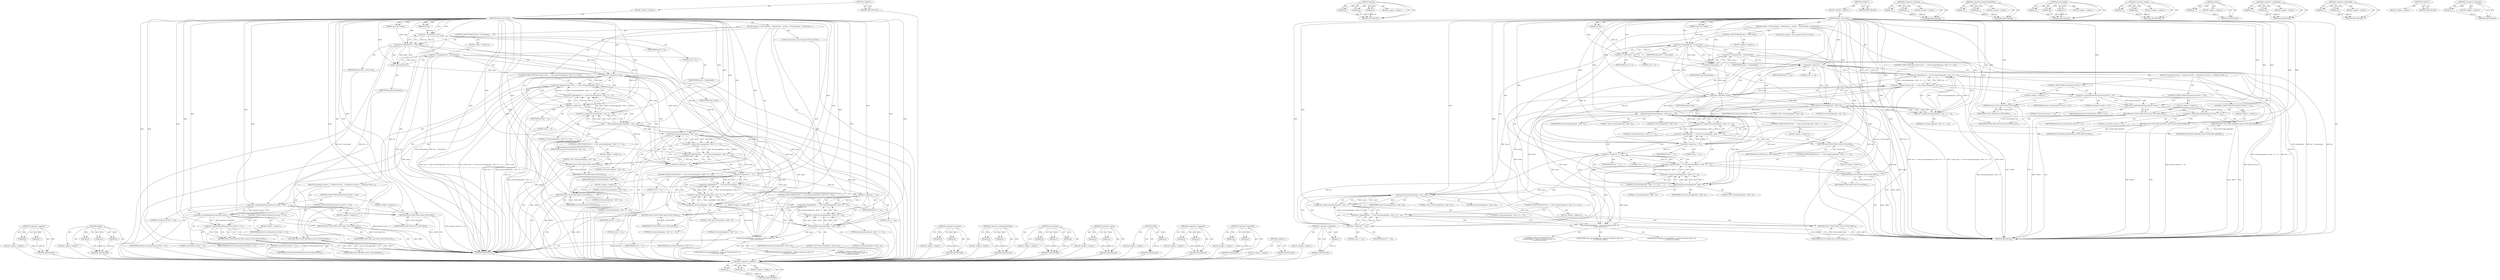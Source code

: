 digraph "&lt;operator&gt;.logicalNot" {
vulnerable_154 [label=<(METHOD,&lt;operator&gt;.logicalOr)>];
vulnerable_155 [label=<(PARAM,p1)>];
vulnerable_156 [label=<(PARAM,p2)>];
vulnerable_157 [label=<(BLOCK,&lt;empty&gt;,&lt;empty&gt;)>];
vulnerable_158 [label=<(METHOD_RETURN,ANY)>];
vulnerable_179 [label=<(METHOD,rprintf)>];
vulnerable_180 [label=<(PARAM,p1)>];
vulnerable_181 [label=<(PARAM,p2)>];
vulnerable_182 [label=<(PARAM,p3)>];
vulnerable_183 [label=<(BLOCK,&lt;empty&gt;,&lt;empty&gt;)>];
vulnerable_184 [label=<(METHOD_RETURN,ANY)>];
vulnerable_6 [label=<(METHOD,&lt;global&gt;)<SUB>1</SUB>>];
vulnerable_7 [label=<(BLOCK,&lt;empty&gt;,&lt;empty&gt;)<SUB>1</SUB>>];
vulnerable_8 [label=<(METHOD,parse_csum_name)<SUB>1</SUB>>];
vulnerable_9 [label=<(PARAM,const char *name)<SUB>1</SUB>>];
vulnerable_10 [label=<(PARAM,int len)<SUB>1</SUB>>];
vulnerable_11 [label=<(BLOCK,{
	if (len &lt; 0 &amp;&amp; name)
		len = strlen(name);

...,{
	if (len &lt; 0 &amp;&amp; name)
		len = strlen(name);

...)<SUB>2</SUB>>];
vulnerable_12 [label=<(CONTROL_STRUCTURE,IF,if (len &lt; 0 &amp;&amp; name))<SUB>3</SUB>>];
vulnerable_13 [label=<(&lt;operator&gt;.logicalAnd,len &lt; 0 &amp;&amp; name)<SUB>3</SUB>>];
vulnerable_14 [label=<(&lt;operator&gt;.lessThan,len &lt; 0)<SUB>3</SUB>>];
vulnerable_15 [label=<(IDENTIFIER,len,len &lt; 0)<SUB>3</SUB>>];
vulnerable_16 [label=<(LITERAL,0,len &lt; 0)<SUB>3</SUB>>];
vulnerable_17 [label=<(IDENTIFIER,name,len &lt; 0 &amp;&amp; name)<SUB>3</SUB>>];
vulnerable_18 [label=<(BLOCK,&lt;empty&gt;,&lt;empty&gt;)<SUB>4</SUB>>];
vulnerable_19 [label=<(&lt;operator&gt;.assignment,len = strlen(name))<SUB>4</SUB>>];
vulnerable_20 [label=<(IDENTIFIER,len,len = strlen(name))<SUB>4</SUB>>];
vulnerable_21 [label=<(strlen,strlen(name))<SUB>4</SUB>>];
vulnerable_22 [label=<(IDENTIFIER,name,strlen(name))<SUB>4</SUB>>];
vulnerable_23 [label=<(CONTROL_STRUCTURE,IF,if (!name || (len == 4 &amp;&amp; strncasecmp(name, &quot;auto&quot;, 4) == 0)))<SUB>6</SUB>>];
vulnerable_24 [label=<(&lt;operator&gt;.logicalOr,!name || (len == 4 &amp;&amp; strncasecmp(name, &quot;auto&quot;,...)<SUB>6</SUB>>];
vulnerable_25 [label=<(&lt;operator&gt;.logicalNot,!name)<SUB>6</SUB>>];
vulnerable_26 [label=<(IDENTIFIER,name,!name)<SUB>6</SUB>>];
vulnerable_27 [label=<(&lt;operator&gt;.logicalAnd,len == 4 &amp;&amp; strncasecmp(name, &quot;auto&quot;, 4) == 0)<SUB>6</SUB>>];
vulnerable_28 [label=<(&lt;operator&gt;.equals,len == 4)<SUB>6</SUB>>];
vulnerable_29 [label=<(IDENTIFIER,len,len == 4)<SUB>6</SUB>>];
vulnerable_30 [label=<(LITERAL,4,len == 4)<SUB>6</SUB>>];
vulnerable_31 [label=<(&lt;operator&gt;.equals,strncasecmp(name, &quot;auto&quot;, 4) == 0)<SUB>6</SUB>>];
vulnerable_32 [label=<(strncasecmp,strncasecmp(name, &quot;auto&quot;, 4))<SUB>6</SUB>>];
vulnerable_33 [label=<(IDENTIFIER,name,strncasecmp(name, &quot;auto&quot;, 4))<SUB>6</SUB>>];
vulnerable_34 [label=<(LITERAL,&quot;auto&quot;,strncasecmp(name, &quot;auto&quot;, 4))<SUB>6</SUB>>];
vulnerable_35 [label=<(LITERAL,4,strncasecmp(name, &quot;auto&quot;, 4))<SUB>6</SUB>>];
vulnerable_36 [label=<(LITERAL,0,strncasecmp(name, &quot;auto&quot;, 4) == 0)<SUB>6</SUB>>];
vulnerable_37 [label=<(BLOCK,{
		if (protocol_version &gt;= 30)
			return CSUM_...,{
		if (protocol_version &gt;= 30)
			return CSUM_...)<SUB>6</SUB>>];
vulnerable_38 [label=<(CONTROL_STRUCTURE,IF,if (protocol_version &gt;= 30))<SUB>7</SUB>>];
vulnerable_39 [label=<(&lt;operator&gt;.greaterEqualsThan,protocol_version &gt;= 30)<SUB>7</SUB>>];
vulnerable_40 [label=<(IDENTIFIER,protocol_version,protocol_version &gt;= 30)<SUB>7</SUB>>];
vulnerable_41 [label=<(LITERAL,30,protocol_version &gt;= 30)<SUB>7</SUB>>];
vulnerable_42 [label=<(BLOCK,&lt;empty&gt;,&lt;empty&gt;)<SUB>8</SUB>>];
vulnerable_43 [label=<(RETURN,return CSUM_MD5;,return CSUM_MD5;)<SUB>8</SUB>>];
vulnerable_44 [label=<(IDENTIFIER,CSUM_MD5,return CSUM_MD5;)<SUB>8</SUB>>];
vulnerable_45 [label=<(CONTROL_STRUCTURE,IF,if (protocol_version &gt;= 27))<SUB>9</SUB>>];
vulnerable_46 [label=<(&lt;operator&gt;.greaterEqualsThan,protocol_version &gt;= 27)<SUB>9</SUB>>];
vulnerable_47 [label=<(IDENTIFIER,protocol_version,protocol_version &gt;= 27)<SUB>9</SUB>>];
vulnerable_48 [label=<(LITERAL,27,protocol_version &gt;= 27)<SUB>9</SUB>>];
vulnerable_49 [label=<(BLOCK,&lt;empty&gt;,&lt;empty&gt;)<SUB>10</SUB>>];
vulnerable_50 [label=<(RETURN,return CSUM_MD4_OLD;,return CSUM_MD4_OLD;)<SUB>10</SUB>>];
vulnerable_51 [label=<(IDENTIFIER,CSUM_MD4_OLD,return CSUM_MD4_OLD;)<SUB>10</SUB>>];
vulnerable_52 [label=<(CONTROL_STRUCTURE,IF,if (protocol_version &gt;= 21))<SUB>11</SUB>>];
vulnerable_53 [label=<(&lt;operator&gt;.greaterEqualsThan,protocol_version &gt;= 21)<SUB>11</SUB>>];
vulnerable_54 [label=<(IDENTIFIER,protocol_version,protocol_version &gt;= 21)<SUB>11</SUB>>];
vulnerable_55 [label=<(LITERAL,21,protocol_version &gt;= 21)<SUB>11</SUB>>];
vulnerable_56 [label=<(BLOCK,&lt;empty&gt;,&lt;empty&gt;)<SUB>12</SUB>>];
vulnerable_57 [label=<(RETURN,return CSUM_MD4_BUSTED;,return CSUM_MD4_BUSTED;)<SUB>12</SUB>>];
vulnerable_58 [label=<(IDENTIFIER,CSUM_MD4_BUSTED,return CSUM_MD4_BUSTED;)<SUB>12</SUB>>];
vulnerable_59 [label=<(RETURN,return CSUM_ARCHAIC;,return CSUM_ARCHAIC;)<SUB>13</SUB>>];
vulnerable_60 [label=<(IDENTIFIER,CSUM_ARCHAIC,return CSUM_ARCHAIC;)<SUB>13</SUB>>];
vulnerable_61 [label=<(CONTROL_STRUCTURE,IF,if (len == 3 &amp;&amp; strncasecmp(name, &quot;md4&quot;, 3) == 0))<SUB>15</SUB>>];
vulnerable_62 [label=<(&lt;operator&gt;.logicalAnd,len == 3 &amp;&amp; strncasecmp(name, &quot;md4&quot;, 3) == 0)<SUB>15</SUB>>];
vulnerable_63 [label=<(&lt;operator&gt;.equals,len == 3)<SUB>15</SUB>>];
vulnerable_64 [label=<(IDENTIFIER,len,len == 3)<SUB>15</SUB>>];
vulnerable_65 [label=<(LITERAL,3,len == 3)<SUB>15</SUB>>];
vulnerable_66 [label=<(&lt;operator&gt;.equals,strncasecmp(name, &quot;md4&quot;, 3) == 0)<SUB>15</SUB>>];
vulnerable_67 [label=<(strncasecmp,strncasecmp(name, &quot;md4&quot;, 3))<SUB>15</SUB>>];
vulnerable_68 [label=<(IDENTIFIER,name,strncasecmp(name, &quot;md4&quot;, 3))<SUB>15</SUB>>];
vulnerable_69 [label=<(LITERAL,&quot;md4&quot;,strncasecmp(name, &quot;md4&quot;, 3))<SUB>15</SUB>>];
vulnerable_70 [label=<(LITERAL,3,strncasecmp(name, &quot;md4&quot;, 3))<SUB>15</SUB>>];
vulnerable_71 [label=<(LITERAL,0,strncasecmp(name, &quot;md4&quot;, 3) == 0)<SUB>15</SUB>>];
vulnerable_72 [label=<(BLOCK,&lt;empty&gt;,&lt;empty&gt;)<SUB>16</SUB>>];
vulnerable_73 [label=<(RETURN,return CSUM_MD4;,return CSUM_MD4;)<SUB>16</SUB>>];
vulnerable_74 [label=<(IDENTIFIER,CSUM_MD4,return CSUM_MD4;)<SUB>16</SUB>>];
vulnerable_75 [label=<(CONTROL_STRUCTURE,IF,if (len == 3 &amp;&amp; strncasecmp(name, &quot;md5&quot;, 3) == 0))<SUB>17</SUB>>];
vulnerable_76 [label=<(&lt;operator&gt;.logicalAnd,len == 3 &amp;&amp; strncasecmp(name, &quot;md5&quot;, 3) == 0)<SUB>17</SUB>>];
vulnerable_77 [label=<(&lt;operator&gt;.equals,len == 3)<SUB>17</SUB>>];
vulnerable_78 [label=<(IDENTIFIER,len,len == 3)<SUB>17</SUB>>];
vulnerable_79 [label=<(LITERAL,3,len == 3)<SUB>17</SUB>>];
vulnerable_80 [label=<(&lt;operator&gt;.equals,strncasecmp(name, &quot;md5&quot;, 3) == 0)<SUB>17</SUB>>];
vulnerable_81 [label=<(strncasecmp,strncasecmp(name, &quot;md5&quot;, 3))<SUB>17</SUB>>];
vulnerable_82 [label=<(IDENTIFIER,name,strncasecmp(name, &quot;md5&quot;, 3))<SUB>17</SUB>>];
vulnerable_83 [label=<(LITERAL,&quot;md5&quot;,strncasecmp(name, &quot;md5&quot;, 3))<SUB>17</SUB>>];
vulnerable_84 [label=<(LITERAL,3,strncasecmp(name, &quot;md5&quot;, 3))<SUB>17</SUB>>];
vulnerable_85 [label=<(LITERAL,0,strncasecmp(name, &quot;md5&quot;, 3) == 0)<SUB>17</SUB>>];
vulnerable_86 [label=<(BLOCK,&lt;empty&gt;,&lt;empty&gt;)<SUB>18</SUB>>];
vulnerable_87 [label=<(RETURN,return CSUM_MD5;,return CSUM_MD5;)<SUB>18</SUB>>];
vulnerable_88 [label=<(IDENTIFIER,CSUM_MD5,return CSUM_MD5;)<SUB>18</SUB>>];
vulnerable_89 [label=<(CONTROL_STRUCTURE,IF,if (len == 4 &amp;&amp; strncasecmp(name, &quot;none&quot;, 4) == 0))<SUB>19</SUB>>];
vulnerable_90 [label=<(&lt;operator&gt;.logicalAnd,len == 4 &amp;&amp; strncasecmp(name, &quot;none&quot;, 4) == 0)<SUB>19</SUB>>];
vulnerable_91 [label=<(&lt;operator&gt;.equals,len == 4)<SUB>19</SUB>>];
vulnerable_92 [label=<(IDENTIFIER,len,len == 4)<SUB>19</SUB>>];
vulnerable_93 [label=<(LITERAL,4,len == 4)<SUB>19</SUB>>];
vulnerable_94 [label=<(&lt;operator&gt;.equals,strncasecmp(name, &quot;none&quot;, 4) == 0)<SUB>19</SUB>>];
vulnerable_95 [label=<(strncasecmp,strncasecmp(name, &quot;none&quot;, 4))<SUB>19</SUB>>];
vulnerable_96 [label=<(IDENTIFIER,name,strncasecmp(name, &quot;none&quot;, 4))<SUB>19</SUB>>];
vulnerable_97 [label=<(LITERAL,&quot;none&quot;,strncasecmp(name, &quot;none&quot;, 4))<SUB>19</SUB>>];
vulnerable_98 [label=<(LITERAL,4,strncasecmp(name, &quot;none&quot;, 4))<SUB>19</SUB>>];
vulnerable_99 [label=<(LITERAL,0,strncasecmp(name, &quot;none&quot;, 4) == 0)<SUB>19</SUB>>];
vulnerable_100 [label=<(BLOCK,&lt;empty&gt;,&lt;empty&gt;)<SUB>20</SUB>>];
vulnerable_101 [label=<(RETURN,return CSUM_NONE;,return CSUM_NONE;)<SUB>20</SUB>>];
vulnerable_102 [label=<(IDENTIFIER,CSUM_NONE,return CSUM_NONE;)<SUB>20</SUB>>];
vulnerable_103 [label="<(rprintf,rprintf(FERROR, &quot;unknown checksum name: %s\n&quot;, ...)<SUB>22</SUB>>"];
vulnerable_104 [label="<(IDENTIFIER,FERROR,rprintf(FERROR, &quot;unknown checksum name: %s\n&quot;, ...)<SUB>22</SUB>>"];
vulnerable_105 [label="<(LITERAL,&quot;unknown checksum name: %s\n&quot;,rprintf(FERROR, &quot;unknown checksum name: %s\n&quot;, ...)<SUB>22</SUB>>"];
vulnerable_106 [label="<(IDENTIFIER,name,rprintf(FERROR, &quot;unknown checksum name: %s\n&quot;, ...)<SUB>22</SUB>>"];
vulnerable_107 [label="<(LOCAL,exit_cleanup : exit_cleanup)<SUB>23</SUB>>"];
vulnerable_108 [label=<(METHOD_RETURN,int)<SUB>1</SUB>>];
vulnerable_110 [label=<(METHOD_RETURN,ANY)<SUB>1</SUB>>];
vulnerable_140 [label=<(METHOD,&lt;operator&gt;.lessThan)>];
vulnerable_141 [label=<(PARAM,p1)>];
vulnerable_142 [label=<(PARAM,p2)>];
vulnerable_143 [label=<(BLOCK,&lt;empty&gt;,&lt;empty&gt;)>];
vulnerable_144 [label=<(METHOD_RETURN,ANY)>];
vulnerable_174 [label=<(METHOD,&lt;operator&gt;.greaterEqualsThan)>];
vulnerable_175 [label=<(PARAM,p1)>];
vulnerable_176 [label=<(PARAM,p2)>];
vulnerable_177 [label=<(BLOCK,&lt;empty&gt;,&lt;empty&gt;)>];
vulnerable_178 [label=<(METHOD_RETURN,ANY)>];
vulnerable_168 [label=<(METHOD,strncasecmp)>];
vulnerable_169 [label=<(PARAM,p1)>];
vulnerable_170 [label=<(PARAM,p2)>];
vulnerable_171 [label=<(PARAM,p3)>];
vulnerable_172 [label=<(BLOCK,&lt;empty&gt;,&lt;empty&gt;)>];
vulnerable_173 [label=<(METHOD_RETURN,ANY)>];
vulnerable_163 [label=<(METHOD,&lt;operator&gt;.equals)>];
vulnerable_164 [label=<(PARAM,p1)>];
vulnerable_165 [label=<(PARAM,p2)>];
vulnerable_166 [label=<(BLOCK,&lt;empty&gt;,&lt;empty&gt;)>];
vulnerable_167 [label=<(METHOD_RETURN,ANY)>];
vulnerable_150 [label=<(METHOD,strlen)>];
vulnerable_151 [label=<(PARAM,p1)>];
vulnerable_152 [label=<(BLOCK,&lt;empty&gt;,&lt;empty&gt;)>];
vulnerable_153 [label=<(METHOD_RETURN,ANY)>];
vulnerable_145 [label=<(METHOD,&lt;operator&gt;.assignment)>];
vulnerable_146 [label=<(PARAM,p1)>];
vulnerable_147 [label=<(PARAM,p2)>];
vulnerable_148 [label=<(BLOCK,&lt;empty&gt;,&lt;empty&gt;)>];
vulnerable_149 [label=<(METHOD_RETURN,ANY)>];
vulnerable_135 [label=<(METHOD,&lt;operator&gt;.logicalAnd)>];
vulnerable_136 [label=<(PARAM,p1)>];
vulnerable_137 [label=<(PARAM,p2)>];
vulnerable_138 [label=<(BLOCK,&lt;empty&gt;,&lt;empty&gt;)>];
vulnerable_139 [label=<(METHOD_RETURN,ANY)>];
vulnerable_129 [label=<(METHOD,&lt;global&gt;)<SUB>1</SUB>>];
vulnerable_130 [label=<(BLOCK,&lt;empty&gt;,&lt;empty&gt;)>];
vulnerable_131 [label=<(METHOD_RETURN,ANY)>];
vulnerable_159 [label=<(METHOD,&lt;operator&gt;.logicalNot)>];
vulnerable_160 [label=<(PARAM,p1)>];
vulnerable_161 [label=<(BLOCK,&lt;empty&gt;,&lt;empty&gt;)>];
vulnerable_162 [label=<(METHOD_RETURN,ANY)>];
fixed_154 [label=<(METHOD,&lt;operator&gt;.logicalOr)>];
fixed_155 [label=<(PARAM,p1)>];
fixed_156 [label=<(PARAM,p2)>];
fixed_157 [label=<(BLOCK,&lt;empty&gt;,&lt;empty&gt;)>];
fixed_158 [label=<(METHOD_RETURN,ANY)>];
fixed_179 [label=<(METHOD,rprintf)>];
fixed_180 [label=<(PARAM,p1)>];
fixed_181 [label=<(PARAM,p2)>];
fixed_182 [label=<(PARAM,p3)>];
fixed_183 [label=<(BLOCK,&lt;empty&gt;,&lt;empty&gt;)>];
fixed_184 [label=<(METHOD_RETURN,ANY)>];
fixed_6 [label=<(METHOD,&lt;global&gt;)<SUB>1</SUB>>];
fixed_7 [label=<(BLOCK,&lt;empty&gt;,&lt;empty&gt;)<SUB>1</SUB>>];
fixed_8 [label=<(METHOD,parse_csum_name)<SUB>1</SUB>>];
fixed_9 [label=<(PARAM,const char *name)<SUB>1</SUB>>];
fixed_10 [label=<(PARAM,int len)<SUB>1</SUB>>];
fixed_11 [label=<(BLOCK,{
	if (len &lt; 0 &amp;&amp; name)
		len = strlen(name);

...,{
	if (len &lt; 0 &amp;&amp; name)
		len = strlen(name);

...)<SUB>2</SUB>>];
fixed_12 [label=<(CONTROL_STRUCTURE,IF,if (len &lt; 0 &amp;&amp; name))<SUB>3</SUB>>];
fixed_13 [label=<(&lt;operator&gt;.logicalAnd,len &lt; 0 &amp;&amp; name)<SUB>3</SUB>>];
fixed_14 [label=<(&lt;operator&gt;.lessThan,len &lt; 0)<SUB>3</SUB>>];
fixed_15 [label=<(IDENTIFIER,len,len &lt; 0)<SUB>3</SUB>>];
fixed_16 [label=<(LITERAL,0,len &lt; 0)<SUB>3</SUB>>];
fixed_17 [label=<(IDENTIFIER,name,len &lt; 0 &amp;&amp; name)<SUB>3</SUB>>];
fixed_18 [label=<(BLOCK,&lt;empty&gt;,&lt;empty&gt;)<SUB>4</SUB>>];
fixed_19 [label=<(&lt;operator&gt;.assignment,len = strlen(name))<SUB>4</SUB>>];
fixed_20 [label=<(IDENTIFIER,len,len = strlen(name))<SUB>4</SUB>>];
fixed_21 [label=<(strlen,strlen(name))<SUB>4</SUB>>];
fixed_22 [label=<(IDENTIFIER,name,strlen(name))<SUB>4</SUB>>];
fixed_23 [label=<(CONTROL_STRUCTURE,IF,if (!name || (len == 4 &amp;&amp; strncasecmp(name, &quot;auto&quot;, 4) == 0)))<SUB>6</SUB>>];
fixed_24 [label=<(&lt;operator&gt;.logicalOr,!name || (len == 4 &amp;&amp; strncasecmp(name, &quot;auto&quot;,...)<SUB>6</SUB>>];
fixed_25 [label=<(&lt;operator&gt;.logicalNot,!name)<SUB>6</SUB>>];
fixed_26 [label=<(IDENTIFIER,name,!name)<SUB>6</SUB>>];
fixed_27 [label=<(&lt;operator&gt;.logicalAnd,len == 4 &amp;&amp; strncasecmp(name, &quot;auto&quot;, 4) == 0)<SUB>6</SUB>>];
fixed_28 [label=<(&lt;operator&gt;.equals,len == 4)<SUB>6</SUB>>];
fixed_29 [label=<(IDENTIFIER,len,len == 4)<SUB>6</SUB>>];
fixed_30 [label=<(LITERAL,4,len == 4)<SUB>6</SUB>>];
fixed_31 [label=<(&lt;operator&gt;.equals,strncasecmp(name, &quot;auto&quot;, 4) == 0)<SUB>6</SUB>>];
fixed_32 [label=<(strncasecmp,strncasecmp(name, &quot;auto&quot;, 4))<SUB>6</SUB>>];
fixed_33 [label=<(IDENTIFIER,name,strncasecmp(name, &quot;auto&quot;, 4))<SUB>6</SUB>>];
fixed_34 [label=<(LITERAL,&quot;auto&quot;,strncasecmp(name, &quot;auto&quot;, 4))<SUB>6</SUB>>];
fixed_35 [label=<(LITERAL,4,strncasecmp(name, &quot;auto&quot;, 4))<SUB>6</SUB>>];
fixed_36 [label=<(LITERAL,0,strncasecmp(name, &quot;auto&quot;, 4) == 0)<SUB>6</SUB>>];
fixed_37 [label=<(BLOCK,{
		if (protocol_version &gt;= 30)
			return CSUM_...,{
		if (protocol_version &gt;= 30)
			return CSUM_...)<SUB>6</SUB>>];
fixed_38 [label=<(CONTROL_STRUCTURE,IF,if (protocol_version &gt;= 30))<SUB>7</SUB>>];
fixed_39 [label=<(&lt;operator&gt;.greaterEqualsThan,protocol_version &gt;= 30)<SUB>7</SUB>>];
fixed_40 [label=<(IDENTIFIER,protocol_version,protocol_version &gt;= 30)<SUB>7</SUB>>];
fixed_41 [label=<(LITERAL,30,protocol_version &gt;= 30)<SUB>7</SUB>>];
fixed_42 [label=<(BLOCK,&lt;empty&gt;,&lt;empty&gt;)<SUB>8</SUB>>];
fixed_43 [label=<(RETURN,return CSUM_MD5;,return CSUM_MD5;)<SUB>8</SUB>>];
fixed_44 [label=<(IDENTIFIER,CSUM_MD5,return CSUM_MD5;)<SUB>8</SUB>>];
fixed_45 [label=<(CONTROL_STRUCTURE,IF,if (protocol_version &gt;= 27))<SUB>9</SUB>>];
fixed_46 [label=<(&lt;operator&gt;.greaterEqualsThan,protocol_version &gt;= 27)<SUB>9</SUB>>];
fixed_47 [label=<(IDENTIFIER,protocol_version,protocol_version &gt;= 27)<SUB>9</SUB>>];
fixed_48 [label=<(LITERAL,27,protocol_version &gt;= 27)<SUB>9</SUB>>];
fixed_49 [label=<(BLOCK,&lt;empty&gt;,&lt;empty&gt;)<SUB>10</SUB>>];
fixed_50 [label=<(RETURN,return CSUM_MD4_OLD;,return CSUM_MD4_OLD;)<SUB>10</SUB>>];
fixed_51 [label=<(IDENTIFIER,CSUM_MD4_OLD,return CSUM_MD4_OLD;)<SUB>10</SUB>>];
fixed_52 [label=<(CONTROL_STRUCTURE,IF,if (protocol_version &gt;= 21))<SUB>11</SUB>>];
fixed_53 [label=<(&lt;operator&gt;.greaterEqualsThan,protocol_version &gt;= 21)<SUB>11</SUB>>];
fixed_54 [label=<(IDENTIFIER,protocol_version,protocol_version &gt;= 21)<SUB>11</SUB>>];
fixed_55 [label=<(LITERAL,21,protocol_version &gt;= 21)<SUB>11</SUB>>];
fixed_56 [label=<(BLOCK,&lt;empty&gt;,&lt;empty&gt;)<SUB>12</SUB>>];
fixed_57 [label=<(RETURN,return CSUM_MD4_BUSTED;,return CSUM_MD4_BUSTED;)<SUB>12</SUB>>];
fixed_58 [label=<(IDENTIFIER,CSUM_MD4_BUSTED,return CSUM_MD4_BUSTED;)<SUB>12</SUB>>];
fixed_59 [label=<(RETURN,return CSUM_MD4_ARCHAIC;,return CSUM_MD4_ARCHAIC;)<SUB>13</SUB>>];
fixed_60 [label=<(IDENTIFIER,CSUM_MD4_ARCHAIC,return CSUM_MD4_ARCHAIC;)<SUB>13</SUB>>];
fixed_61 [label=<(CONTROL_STRUCTURE,IF,if (len == 3 &amp;&amp; strncasecmp(name, &quot;md4&quot;, 3) == 0))<SUB>15</SUB>>];
fixed_62 [label=<(&lt;operator&gt;.logicalAnd,len == 3 &amp;&amp; strncasecmp(name, &quot;md4&quot;, 3) == 0)<SUB>15</SUB>>];
fixed_63 [label=<(&lt;operator&gt;.equals,len == 3)<SUB>15</SUB>>];
fixed_64 [label=<(IDENTIFIER,len,len == 3)<SUB>15</SUB>>];
fixed_65 [label=<(LITERAL,3,len == 3)<SUB>15</SUB>>];
fixed_66 [label=<(&lt;operator&gt;.equals,strncasecmp(name, &quot;md4&quot;, 3) == 0)<SUB>15</SUB>>];
fixed_67 [label=<(strncasecmp,strncasecmp(name, &quot;md4&quot;, 3))<SUB>15</SUB>>];
fixed_68 [label=<(IDENTIFIER,name,strncasecmp(name, &quot;md4&quot;, 3))<SUB>15</SUB>>];
fixed_69 [label=<(LITERAL,&quot;md4&quot;,strncasecmp(name, &quot;md4&quot;, 3))<SUB>15</SUB>>];
fixed_70 [label=<(LITERAL,3,strncasecmp(name, &quot;md4&quot;, 3))<SUB>15</SUB>>];
fixed_71 [label=<(LITERAL,0,strncasecmp(name, &quot;md4&quot;, 3) == 0)<SUB>15</SUB>>];
fixed_72 [label=<(BLOCK,&lt;empty&gt;,&lt;empty&gt;)<SUB>16</SUB>>];
fixed_73 [label=<(RETURN,return CSUM_MD4;,return CSUM_MD4;)<SUB>16</SUB>>];
fixed_74 [label=<(IDENTIFIER,CSUM_MD4,return CSUM_MD4;)<SUB>16</SUB>>];
fixed_75 [label=<(CONTROL_STRUCTURE,IF,if (len == 3 &amp;&amp; strncasecmp(name, &quot;md5&quot;, 3) == 0))<SUB>17</SUB>>];
fixed_76 [label=<(&lt;operator&gt;.logicalAnd,len == 3 &amp;&amp; strncasecmp(name, &quot;md5&quot;, 3) == 0)<SUB>17</SUB>>];
fixed_77 [label=<(&lt;operator&gt;.equals,len == 3)<SUB>17</SUB>>];
fixed_78 [label=<(IDENTIFIER,len,len == 3)<SUB>17</SUB>>];
fixed_79 [label=<(LITERAL,3,len == 3)<SUB>17</SUB>>];
fixed_80 [label=<(&lt;operator&gt;.equals,strncasecmp(name, &quot;md5&quot;, 3) == 0)<SUB>17</SUB>>];
fixed_81 [label=<(strncasecmp,strncasecmp(name, &quot;md5&quot;, 3))<SUB>17</SUB>>];
fixed_82 [label=<(IDENTIFIER,name,strncasecmp(name, &quot;md5&quot;, 3))<SUB>17</SUB>>];
fixed_83 [label=<(LITERAL,&quot;md5&quot;,strncasecmp(name, &quot;md5&quot;, 3))<SUB>17</SUB>>];
fixed_84 [label=<(LITERAL,3,strncasecmp(name, &quot;md5&quot;, 3))<SUB>17</SUB>>];
fixed_85 [label=<(LITERAL,0,strncasecmp(name, &quot;md5&quot;, 3) == 0)<SUB>17</SUB>>];
fixed_86 [label=<(BLOCK,&lt;empty&gt;,&lt;empty&gt;)<SUB>18</SUB>>];
fixed_87 [label=<(RETURN,return CSUM_MD5;,return CSUM_MD5;)<SUB>18</SUB>>];
fixed_88 [label=<(IDENTIFIER,CSUM_MD5,return CSUM_MD5;)<SUB>18</SUB>>];
fixed_89 [label=<(CONTROL_STRUCTURE,IF,if (len == 4 &amp;&amp; strncasecmp(name, &quot;none&quot;, 4) == 0))<SUB>19</SUB>>];
fixed_90 [label=<(&lt;operator&gt;.logicalAnd,len == 4 &amp;&amp; strncasecmp(name, &quot;none&quot;, 4) == 0)<SUB>19</SUB>>];
fixed_91 [label=<(&lt;operator&gt;.equals,len == 4)<SUB>19</SUB>>];
fixed_92 [label=<(IDENTIFIER,len,len == 4)<SUB>19</SUB>>];
fixed_93 [label=<(LITERAL,4,len == 4)<SUB>19</SUB>>];
fixed_94 [label=<(&lt;operator&gt;.equals,strncasecmp(name, &quot;none&quot;, 4) == 0)<SUB>19</SUB>>];
fixed_95 [label=<(strncasecmp,strncasecmp(name, &quot;none&quot;, 4))<SUB>19</SUB>>];
fixed_96 [label=<(IDENTIFIER,name,strncasecmp(name, &quot;none&quot;, 4))<SUB>19</SUB>>];
fixed_97 [label=<(LITERAL,&quot;none&quot;,strncasecmp(name, &quot;none&quot;, 4))<SUB>19</SUB>>];
fixed_98 [label=<(LITERAL,4,strncasecmp(name, &quot;none&quot;, 4))<SUB>19</SUB>>];
fixed_99 [label=<(LITERAL,0,strncasecmp(name, &quot;none&quot;, 4) == 0)<SUB>19</SUB>>];
fixed_100 [label=<(BLOCK,&lt;empty&gt;,&lt;empty&gt;)<SUB>20</SUB>>];
fixed_101 [label=<(RETURN,return CSUM_NONE;,return CSUM_NONE;)<SUB>20</SUB>>];
fixed_102 [label=<(IDENTIFIER,CSUM_NONE,return CSUM_NONE;)<SUB>20</SUB>>];
fixed_103 [label="<(rprintf,rprintf(FERROR, &quot;unknown checksum name: %s\n&quot;, ...)<SUB>22</SUB>>"];
fixed_104 [label="<(IDENTIFIER,FERROR,rprintf(FERROR, &quot;unknown checksum name: %s\n&quot;, ...)<SUB>22</SUB>>"];
fixed_105 [label="<(LITERAL,&quot;unknown checksum name: %s\n&quot;,rprintf(FERROR, &quot;unknown checksum name: %s\n&quot;, ...)<SUB>22</SUB>>"];
fixed_106 [label="<(IDENTIFIER,name,rprintf(FERROR, &quot;unknown checksum name: %s\n&quot;, ...)<SUB>22</SUB>>"];
fixed_107 [label="<(LOCAL,exit_cleanup : exit_cleanup)<SUB>23</SUB>>"];
fixed_108 [label=<(METHOD_RETURN,int)<SUB>1</SUB>>];
fixed_110 [label=<(METHOD_RETURN,ANY)<SUB>1</SUB>>];
fixed_140 [label=<(METHOD,&lt;operator&gt;.lessThan)>];
fixed_141 [label=<(PARAM,p1)>];
fixed_142 [label=<(PARAM,p2)>];
fixed_143 [label=<(BLOCK,&lt;empty&gt;,&lt;empty&gt;)>];
fixed_144 [label=<(METHOD_RETURN,ANY)>];
fixed_174 [label=<(METHOD,&lt;operator&gt;.greaterEqualsThan)>];
fixed_175 [label=<(PARAM,p1)>];
fixed_176 [label=<(PARAM,p2)>];
fixed_177 [label=<(BLOCK,&lt;empty&gt;,&lt;empty&gt;)>];
fixed_178 [label=<(METHOD_RETURN,ANY)>];
fixed_168 [label=<(METHOD,strncasecmp)>];
fixed_169 [label=<(PARAM,p1)>];
fixed_170 [label=<(PARAM,p2)>];
fixed_171 [label=<(PARAM,p3)>];
fixed_172 [label=<(BLOCK,&lt;empty&gt;,&lt;empty&gt;)>];
fixed_173 [label=<(METHOD_RETURN,ANY)>];
fixed_163 [label=<(METHOD,&lt;operator&gt;.equals)>];
fixed_164 [label=<(PARAM,p1)>];
fixed_165 [label=<(PARAM,p2)>];
fixed_166 [label=<(BLOCK,&lt;empty&gt;,&lt;empty&gt;)>];
fixed_167 [label=<(METHOD_RETURN,ANY)>];
fixed_150 [label=<(METHOD,strlen)>];
fixed_151 [label=<(PARAM,p1)>];
fixed_152 [label=<(BLOCK,&lt;empty&gt;,&lt;empty&gt;)>];
fixed_153 [label=<(METHOD_RETURN,ANY)>];
fixed_145 [label=<(METHOD,&lt;operator&gt;.assignment)>];
fixed_146 [label=<(PARAM,p1)>];
fixed_147 [label=<(PARAM,p2)>];
fixed_148 [label=<(BLOCK,&lt;empty&gt;,&lt;empty&gt;)>];
fixed_149 [label=<(METHOD_RETURN,ANY)>];
fixed_135 [label=<(METHOD,&lt;operator&gt;.logicalAnd)>];
fixed_136 [label=<(PARAM,p1)>];
fixed_137 [label=<(PARAM,p2)>];
fixed_138 [label=<(BLOCK,&lt;empty&gt;,&lt;empty&gt;)>];
fixed_139 [label=<(METHOD_RETURN,ANY)>];
fixed_129 [label=<(METHOD,&lt;global&gt;)<SUB>1</SUB>>];
fixed_130 [label=<(BLOCK,&lt;empty&gt;,&lt;empty&gt;)>];
fixed_131 [label=<(METHOD_RETURN,ANY)>];
fixed_159 [label=<(METHOD,&lt;operator&gt;.logicalNot)>];
fixed_160 [label=<(PARAM,p1)>];
fixed_161 [label=<(BLOCK,&lt;empty&gt;,&lt;empty&gt;)>];
fixed_162 [label=<(METHOD_RETURN,ANY)>];
vulnerable_154 -> vulnerable_155  [key=0, label="AST: "];
vulnerable_154 -> vulnerable_155  [key=1, label="DDG: "];
vulnerable_154 -> vulnerable_157  [key=0, label="AST: "];
vulnerable_154 -> vulnerable_156  [key=0, label="AST: "];
vulnerable_154 -> vulnerable_156  [key=1, label="DDG: "];
vulnerable_154 -> vulnerable_158  [key=0, label="AST: "];
vulnerable_154 -> vulnerable_158  [key=1, label="CFG: "];
vulnerable_155 -> vulnerable_158  [key=0, label="DDG: p1"];
vulnerable_156 -> vulnerable_158  [key=0, label="DDG: p2"];
vulnerable_157 -> fixed_154  [key=0];
vulnerable_158 -> fixed_154  [key=0];
vulnerable_179 -> vulnerable_180  [key=0, label="AST: "];
vulnerable_179 -> vulnerable_180  [key=1, label="DDG: "];
vulnerable_179 -> vulnerable_183  [key=0, label="AST: "];
vulnerable_179 -> vulnerable_181  [key=0, label="AST: "];
vulnerable_179 -> vulnerable_181  [key=1, label="DDG: "];
vulnerable_179 -> vulnerable_184  [key=0, label="AST: "];
vulnerable_179 -> vulnerable_184  [key=1, label="CFG: "];
vulnerable_179 -> vulnerable_182  [key=0, label="AST: "];
vulnerable_179 -> vulnerable_182  [key=1, label="DDG: "];
vulnerable_180 -> vulnerable_184  [key=0, label="DDG: p1"];
vulnerable_181 -> vulnerable_184  [key=0, label="DDG: p2"];
vulnerable_182 -> vulnerable_184  [key=0, label="DDG: p3"];
vulnerable_183 -> fixed_154  [key=0];
vulnerable_184 -> fixed_154  [key=0];
vulnerable_6 -> vulnerable_7  [key=0, label="AST: "];
vulnerable_6 -> vulnerable_110  [key=0, label="AST: "];
vulnerable_6 -> vulnerable_110  [key=1, label="CFG: "];
vulnerable_7 -> vulnerable_8  [key=0, label="AST: "];
vulnerable_8 -> vulnerable_9  [key=0, label="AST: "];
vulnerable_8 -> vulnerable_9  [key=1, label="DDG: "];
vulnerable_8 -> vulnerable_10  [key=0, label="AST: "];
vulnerable_8 -> vulnerable_10  [key=1, label="DDG: "];
vulnerable_8 -> vulnerable_11  [key=0, label="AST: "];
vulnerable_8 -> vulnerable_108  [key=0, label="AST: "];
vulnerable_8 -> vulnerable_14  [key=0, label="CFG: "];
vulnerable_8 -> vulnerable_14  [key=1, label="DDG: "];
vulnerable_8 -> vulnerable_103  [key=0, label="DDG: "];
vulnerable_8 -> vulnerable_13  [key=0, label="DDG: "];
vulnerable_8 -> vulnerable_59  [key=0, label="DDG: "];
vulnerable_8 -> vulnerable_73  [key=0, label="DDG: "];
vulnerable_8 -> vulnerable_87  [key=0, label="DDG: "];
vulnerable_8 -> vulnerable_101  [key=0, label="DDG: "];
vulnerable_8 -> vulnerable_25  [key=0, label="DDG: "];
vulnerable_8 -> vulnerable_60  [key=0, label="DDG: "];
vulnerable_8 -> vulnerable_63  [key=0, label="DDG: "];
vulnerable_8 -> vulnerable_66  [key=0, label="DDG: "];
vulnerable_8 -> vulnerable_74  [key=0, label="DDG: "];
vulnerable_8 -> vulnerable_77  [key=0, label="DDG: "];
vulnerable_8 -> vulnerable_80  [key=0, label="DDG: "];
vulnerable_8 -> vulnerable_88  [key=0, label="DDG: "];
vulnerable_8 -> vulnerable_91  [key=0, label="DDG: "];
vulnerable_8 -> vulnerable_94  [key=0, label="DDG: "];
vulnerable_8 -> vulnerable_102  [key=0, label="DDG: "];
vulnerable_8 -> vulnerable_21  [key=0, label="DDG: "];
vulnerable_8 -> vulnerable_28  [key=0, label="DDG: "];
vulnerable_8 -> vulnerable_31  [key=0, label="DDG: "];
vulnerable_8 -> vulnerable_39  [key=0, label="DDG: "];
vulnerable_8 -> vulnerable_43  [key=0, label="DDG: "];
vulnerable_8 -> vulnerable_46  [key=0, label="DDG: "];
vulnerable_8 -> vulnerable_50  [key=0, label="DDG: "];
vulnerable_8 -> vulnerable_53  [key=0, label="DDG: "];
vulnerable_8 -> vulnerable_57  [key=0, label="DDG: "];
vulnerable_8 -> vulnerable_67  [key=0, label="DDG: "];
vulnerable_8 -> vulnerable_81  [key=0, label="DDG: "];
vulnerable_8 -> vulnerable_95  [key=0, label="DDG: "];
vulnerable_8 -> vulnerable_32  [key=0, label="DDG: "];
vulnerable_8 -> vulnerable_44  [key=0, label="DDG: "];
vulnerable_8 -> vulnerable_51  [key=0, label="DDG: "];
vulnerable_8 -> vulnerable_58  [key=0, label="DDG: "];
vulnerable_9 -> vulnerable_13  [key=0, label="DDG: name"];
vulnerable_10 -> vulnerable_14  [key=0, label="DDG: len"];
vulnerable_11 -> vulnerable_12  [key=0, label="AST: "];
vulnerable_11 -> vulnerable_23  [key=0, label="AST: "];
vulnerable_11 -> vulnerable_61  [key=0, label="AST: "];
vulnerable_11 -> vulnerable_75  [key=0, label="AST: "];
vulnerable_11 -> vulnerable_89  [key=0, label="AST: "];
vulnerable_11 -> vulnerable_103  [key=0, label="AST: "];
vulnerable_11 -> vulnerable_107  [key=0, label="AST: "];
vulnerable_12 -> vulnerable_13  [key=0, label="AST: "];
vulnerable_12 -> vulnerable_18  [key=0, label="AST: "];
vulnerable_13 -> vulnerable_14  [key=0, label="AST: "];
vulnerable_13 -> vulnerable_17  [key=0, label="AST: "];
vulnerable_13 -> vulnerable_21  [key=0, label="CFG: "];
vulnerable_13 -> vulnerable_21  [key=1, label="DDG: name"];
vulnerable_13 -> vulnerable_21  [key=2, label="CDG: "];
vulnerable_13 -> vulnerable_25  [key=0, label="CFG: "];
vulnerable_13 -> vulnerable_25  [key=1, label="DDG: name"];
vulnerable_13 -> vulnerable_108  [key=0, label="DDG: len &lt; 0"];
vulnerable_13 -> vulnerable_108  [key=1, label="DDG: len &lt; 0 &amp;&amp; name"];
vulnerable_13 -> vulnerable_19  [key=0, label="CDG: "];
vulnerable_14 -> vulnerable_15  [key=0, label="AST: "];
vulnerable_14 -> vulnerable_16  [key=0, label="AST: "];
vulnerable_14 -> vulnerable_13  [key=0, label="CFG: "];
vulnerable_14 -> vulnerable_13  [key=1, label="DDG: len"];
vulnerable_14 -> vulnerable_13  [key=2, label="DDG: 0"];
vulnerable_14 -> vulnerable_108  [key=0, label="DDG: len"];
vulnerable_14 -> vulnerable_63  [key=0, label="DDG: len"];
vulnerable_14 -> vulnerable_28  [key=0, label="DDG: len"];
vulnerable_15 -> fixed_154  [key=0];
vulnerable_16 -> fixed_154  [key=0];
vulnerable_17 -> fixed_154  [key=0];
vulnerable_18 -> vulnerable_19  [key=0, label="AST: "];
vulnerable_19 -> vulnerable_20  [key=0, label="AST: "];
vulnerable_19 -> vulnerable_21  [key=0, label="AST: "];
vulnerable_19 -> vulnerable_25  [key=0, label="CFG: "];
vulnerable_19 -> vulnerable_108  [key=0, label="DDG: len"];
vulnerable_19 -> vulnerable_108  [key=1, label="DDG: strlen(name)"];
vulnerable_19 -> vulnerable_108  [key=2, label="DDG: len = strlen(name)"];
vulnerable_19 -> vulnerable_63  [key=0, label="DDG: len"];
vulnerable_19 -> vulnerable_28  [key=0, label="DDG: len"];
vulnerable_20 -> fixed_154  [key=0];
vulnerable_21 -> vulnerable_22  [key=0, label="AST: "];
vulnerable_21 -> vulnerable_19  [key=0, label="CFG: "];
vulnerable_21 -> vulnerable_19  [key=1, label="DDG: name"];
vulnerable_21 -> vulnerable_25  [key=0, label="DDG: name"];
vulnerable_22 -> fixed_154  [key=0];
vulnerable_23 -> vulnerable_24  [key=0, label="AST: "];
vulnerable_23 -> vulnerable_37  [key=0, label="AST: "];
vulnerable_24 -> vulnerable_25  [key=0, label="AST: "];
vulnerable_24 -> vulnerable_27  [key=0, label="AST: "];
vulnerable_24 -> vulnerable_39  [key=0, label="CFG: "];
vulnerable_24 -> vulnerable_39  [key=1, label="CDG: "];
vulnerable_24 -> vulnerable_63  [key=0, label="CFG: "];
vulnerable_24 -> vulnerable_63  [key=1, label="CDG: "];
vulnerable_24 -> vulnerable_108  [key=0, label="DDG: !name"];
vulnerable_24 -> vulnerable_108  [key=1, label="DDG: len == 4 &amp;&amp; strncasecmp(name, &quot;auto&quot;, 4) == 0"];
vulnerable_24 -> vulnerable_108  [key=2, label="DDG: !name || (len == 4 &amp;&amp; strncasecmp(name, &quot;auto&quot;, 4) == 0)"];
vulnerable_24 -> vulnerable_62  [key=0, label="CDG: "];
vulnerable_25 -> vulnerable_26  [key=0, label="AST: "];
vulnerable_25 -> vulnerable_24  [key=0, label="CFG: "];
vulnerable_25 -> vulnerable_24  [key=1, label="DDG: name"];
vulnerable_25 -> vulnerable_28  [key=0, label="CFG: "];
vulnerable_25 -> vulnerable_28  [key=1, label="CDG: "];
vulnerable_25 -> vulnerable_108  [key=0, label="DDG: name"];
vulnerable_25 -> vulnerable_103  [key=0, label="DDG: name"];
vulnerable_25 -> vulnerable_67  [key=0, label="DDG: name"];
vulnerable_25 -> vulnerable_81  [key=0, label="DDG: name"];
vulnerable_25 -> vulnerable_95  [key=0, label="DDG: name"];
vulnerable_25 -> vulnerable_32  [key=0, label="DDG: name"];
vulnerable_25 -> vulnerable_27  [key=0, label="CDG: "];
vulnerable_26 -> fixed_154  [key=0];
vulnerable_27 -> vulnerable_28  [key=0, label="AST: "];
vulnerable_27 -> vulnerable_31  [key=0, label="AST: "];
vulnerable_27 -> vulnerable_24  [key=0, label="CFG: "];
vulnerable_27 -> vulnerable_24  [key=1, label="DDG: len == 4"];
vulnerable_27 -> vulnerable_24  [key=2, label="DDG: strncasecmp(name, &quot;auto&quot;, 4) == 0"];
vulnerable_27 -> vulnerable_108  [key=0, label="DDG: len == 4"];
vulnerable_27 -> vulnerable_108  [key=1, label="DDG: strncasecmp(name, &quot;auto&quot;, 4) == 0"];
vulnerable_28 -> vulnerable_29  [key=0, label="AST: "];
vulnerable_28 -> vulnerable_30  [key=0, label="AST: "];
vulnerable_28 -> vulnerable_27  [key=0, label="CFG: "];
vulnerable_28 -> vulnerable_27  [key=1, label="DDG: len"];
vulnerable_28 -> vulnerable_27  [key=2, label="DDG: 4"];
vulnerable_28 -> vulnerable_32  [key=0, label="CFG: "];
vulnerable_28 -> vulnerable_32  [key=1, label="CDG: "];
vulnerable_28 -> vulnerable_108  [key=0, label="DDG: len"];
vulnerable_28 -> vulnerable_63  [key=0, label="DDG: len"];
vulnerable_28 -> vulnerable_31  [key=0, label="CDG: "];
vulnerable_29 -> fixed_154  [key=0];
vulnerable_30 -> fixed_154  [key=0];
vulnerable_31 -> vulnerable_32  [key=0, label="AST: "];
vulnerable_31 -> vulnerable_36  [key=0, label="AST: "];
vulnerable_31 -> vulnerable_27  [key=0, label="CFG: "];
vulnerable_31 -> vulnerable_27  [key=1, label="DDG: strncasecmp(name, &quot;auto&quot;, 4)"];
vulnerable_31 -> vulnerable_27  [key=2, label="DDG: 0"];
vulnerable_31 -> vulnerable_108  [key=0, label="DDG: strncasecmp(name, &quot;auto&quot;, 4)"];
vulnerable_32 -> vulnerable_33  [key=0, label="AST: "];
vulnerable_32 -> vulnerable_34  [key=0, label="AST: "];
vulnerable_32 -> vulnerable_35  [key=0, label="AST: "];
vulnerable_32 -> vulnerable_31  [key=0, label="CFG: "];
vulnerable_32 -> vulnerable_31  [key=1, label="DDG: name"];
vulnerable_32 -> vulnerable_31  [key=2, label="DDG: &quot;auto&quot;"];
vulnerable_32 -> vulnerable_31  [key=3, label="DDG: 4"];
vulnerable_32 -> vulnerable_108  [key=0, label="DDG: name"];
vulnerable_32 -> vulnerable_103  [key=0, label="DDG: name"];
vulnerable_32 -> vulnerable_67  [key=0, label="DDG: name"];
vulnerable_32 -> vulnerable_81  [key=0, label="DDG: name"];
vulnerable_32 -> vulnerable_95  [key=0, label="DDG: name"];
vulnerable_33 -> fixed_154  [key=0];
vulnerable_34 -> fixed_154  [key=0];
vulnerable_35 -> fixed_154  [key=0];
vulnerable_36 -> fixed_154  [key=0];
vulnerable_37 -> vulnerable_38  [key=0, label="AST: "];
vulnerable_37 -> vulnerable_45  [key=0, label="AST: "];
vulnerable_37 -> vulnerable_52  [key=0, label="AST: "];
vulnerable_37 -> vulnerable_59  [key=0, label="AST: "];
vulnerable_38 -> vulnerable_39  [key=0, label="AST: "];
vulnerable_38 -> vulnerable_42  [key=0, label="AST: "];
vulnerable_39 -> vulnerable_40  [key=0, label="AST: "];
vulnerable_39 -> vulnerable_41  [key=0, label="AST: "];
vulnerable_39 -> vulnerable_43  [key=0, label="CFG: "];
vulnerable_39 -> vulnerable_43  [key=1, label="CDG: "];
vulnerable_39 -> vulnerable_46  [key=0, label="CFG: "];
vulnerable_39 -> vulnerable_46  [key=1, label="DDG: protocol_version"];
vulnerable_39 -> vulnerable_46  [key=2, label="CDG: "];
vulnerable_39 -> vulnerable_108  [key=0, label="DDG: protocol_version"];
vulnerable_39 -> vulnerable_108  [key=1, label="DDG: protocol_version &gt;= 30"];
vulnerable_40 -> fixed_154  [key=0];
vulnerable_41 -> fixed_154  [key=0];
vulnerable_42 -> vulnerable_43  [key=0, label="AST: "];
vulnerable_43 -> vulnerable_44  [key=0, label="AST: "];
vulnerable_43 -> vulnerable_108  [key=0, label="CFG: "];
vulnerable_43 -> vulnerable_108  [key=1, label="DDG: &lt;RET&gt;"];
vulnerable_44 -> vulnerable_43  [key=0, label="DDG: CSUM_MD5"];
vulnerable_45 -> vulnerable_46  [key=0, label="AST: "];
vulnerable_45 -> vulnerable_49  [key=0, label="AST: "];
vulnerable_46 -> vulnerable_47  [key=0, label="AST: "];
vulnerable_46 -> vulnerable_48  [key=0, label="AST: "];
vulnerable_46 -> vulnerable_50  [key=0, label="CFG: "];
vulnerable_46 -> vulnerable_50  [key=1, label="CDG: "];
vulnerable_46 -> vulnerable_53  [key=0, label="CFG: "];
vulnerable_46 -> vulnerable_53  [key=1, label="DDG: protocol_version"];
vulnerable_46 -> vulnerable_53  [key=2, label="CDG: "];
vulnerable_47 -> fixed_154  [key=0];
vulnerable_48 -> fixed_154  [key=0];
vulnerable_49 -> vulnerable_50  [key=0, label="AST: "];
vulnerable_50 -> vulnerable_51  [key=0, label="AST: "];
vulnerable_50 -> vulnerable_108  [key=0, label="CFG: "];
vulnerable_50 -> vulnerable_108  [key=1, label="DDG: &lt;RET&gt;"];
vulnerable_51 -> vulnerable_50  [key=0, label="DDG: CSUM_MD4_OLD"];
vulnerable_52 -> vulnerable_53  [key=0, label="AST: "];
vulnerable_52 -> vulnerable_56  [key=0, label="AST: "];
vulnerable_53 -> vulnerable_54  [key=0, label="AST: "];
vulnerable_53 -> vulnerable_55  [key=0, label="AST: "];
vulnerable_53 -> vulnerable_57  [key=0, label="CFG: "];
vulnerable_53 -> vulnerable_57  [key=1, label="CDG: "];
vulnerable_53 -> vulnerable_59  [key=0, label="CFG: "];
vulnerable_53 -> vulnerable_59  [key=1, label="CDG: "];
vulnerable_54 -> fixed_154  [key=0];
vulnerable_55 -> fixed_154  [key=0];
vulnerable_56 -> vulnerable_57  [key=0, label="AST: "];
vulnerable_57 -> vulnerable_58  [key=0, label="AST: "];
vulnerable_57 -> vulnerable_108  [key=0, label="CFG: "];
vulnerable_57 -> vulnerable_108  [key=1, label="DDG: &lt;RET&gt;"];
vulnerable_58 -> vulnerable_57  [key=0, label="DDG: CSUM_MD4_BUSTED"];
vulnerable_59 -> vulnerable_60  [key=0, label="AST: "];
vulnerable_59 -> vulnerable_108  [key=0, label="CFG: "];
vulnerable_59 -> vulnerable_108  [key=1, label="DDG: &lt;RET&gt;"];
vulnerable_60 -> vulnerable_59  [key=0, label="DDG: CSUM_ARCHAIC"];
vulnerable_61 -> vulnerable_62  [key=0, label="AST: "];
vulnerable_61 -> vulnerable_72  [key=0, label="AST: "];
vulnerable_62 -> vulnerable_63  [key=0, label="AST: "];
vulnerable_62 -> vulnerable_66  [key=0, label="AST: "];
vulnerable_62 -> vulnerable_73  [key=0, label="CFG: "];
vulnerable_62 -> vulnerable_73  [key=1, label="CDG: "];
vulnerable_62 -> vulnerable_77  [key=0, label="CFG: "];
vulnerable_62 -> vulnerable_77  [key=1, label="CDG: "];
vulnerable_62 -> vulnerable_76  [key=0, label="CDG: "];
vulnerable_63 -> vulnerable_64  [key=0, label="AST: "];
vulnerable_63 -> vulnerable_65  [key=0, label="AST: "];
vulnerable_63 -> vulnerable_62  [key=0, label="CFG: "];
vulnerable_63 -> vulnerable_62  [key=1, label="DDG: len"];
vulnerable_63 -> vulnerable_62  [key=2, label="DDG: 3"];
vulnerable_63 -> vulnerable_67  [key=0, label="CFG: "];
vulnerable_63 -> vulnerable_67  [key=1, label="CDG: "];
vulnerable_63 -> vulnerable_77  [key=0, label="DDG: len"];
vulnerable_63 -> vulnerable_66  [key=0, label="CDG: "];
vulnerable_64 -> fixed_154  [key=0];
vulnerable_65 -> fixed_154  [key=0];
vulnerable_66 -> vulnerable_67  [key=0, label="AST: "];
vulnerable_66 -> vulnerable_71  [key=0, label="AST: "];
vulnerable_66 -> vulnerable_62  [key=0, label="CFG: "];
vulnerable_66 -> vulnerable_62  [key=1, label="DDG: strncasecmp(name, &quot;md4&quot;, 3)"];
vulnerable_66 -> vulnerable_62  [key=2, label="DDG: 0"];
vulnerable_67 -> vulnerable_68  [key=0, label="AST: "];
vulnerable_67 -> vulnerable_69  [key=0, label="AST: "];
vulnerable_67 -> vulnerable_70  [key=0, label="AST: "];
vulnerable_67 -> vulnerable_66  [key=0, label="CFG: "];
vulnerable_67 -> vulnerable_66  [key=1, label="DDG: name"];
vulnerable_67 -> vulnerable_66  [key=2, label="DDG: &quot;md4&quot;"];
vulnerable_67 -> vulnerable_66  [key=3, label="DDG: 3"];
vulnerable_67 -> vulnerable_103  [key=0, label="DDG: name"];
vulnerable_67 -> vulnerable_81  [key=0, label="DDG: name"];
vulnerable_67 -> vulnerable_95  [key=0, label="DDG: name"];
vulnerable_68 -> fixed_154  [key=0];
vulnerable_69 -> fixed_154  [key=0];
vulnerable_70 -> fixed_154  [key=0];
vulnerable_71 -> fixed_154  [key=0];
vulnerable_72 -> vulnerable_73  [key=0, label="AST: "];
vulnerable_73 -> vulnerable_74  [key=0, label="AST: "];
vulnerable_73 -> vulnerable_108  [key=0, label="CFG: "];
vulnerable_73 -> vulnerable_108  [key=1, label="DDG: &lt;RET&gt;"];
vulnerable_74 -> vulnerable_73  [key=0, label="DDG: CSUM_MD4"];
vulnerable_75 -> vulnerable_76  [key=0, label="AST: "];
vulnerable_75 -> vulnerable_86  [key=0, label="AST: "];
vulnerable_76 -> vulnerable_77  [key=0, label="AST: "];
vulnerable_76 -> vulnerable_80  [key=0, label="AST: "];
vulnerable_76 -> vulnerable_87  [key=0, label="CFG: "];
vulnerable_76 -> vulnerable_87  [key=1, label="CDG: "];
vulnerable_76 -> vulnerable_91  [key=0, label="CFG: "];
vulnerable_76 -> vulnerable_91  [key=1, label="CDG: "];
vulnerable_76 -> vulnerable_90  [key=0, label="CDG: "];
vulnerable_77 -> vulnerable_78  [key=0, label="AST: "];
vulnerable_77 -> vulnerable_79  [key=0, label="AST: "];
vulnerable_77 -> vulnerable_76  [key=0, label="CFG: "];
vulnerable_77 -> vulnerable_76  [key=1, label="DDG: len"];
vulnerable_77 -> vulnerable_76  [key=2, label="DDG: 3"];
vulnerable_77 -> vulnerable_81  [key=0, label="CFG: "];
vulnerable_77 -> vulnerable_81  [key=1, label="CDG: "];
vulnerable_77 -> vulnerable_91  [key=0, label="DDG: len"];
vulnerable_77 -> vulnerable_80  [key=0, label="CDG: "];
vulnerable_78 -> fixed_154  [key=0];
vulnerable_79 -> fixed_154  [key=0];
vulnerable_80 -> vulnerable_81  [key=0, label="AST: "];
vulnerable_80 -> vulnerable_85  [key=0, label="AST: "];
vulnerable_80 -> vulnerable_76  [key=0, label="CFG: "];
vulnerable_80 -> vulnerable_76  [key=1, label="DDG: strncasecmp(name, &quot;md5&quot;, 3)"];
vulnerable_80 -> vulnerable_76  [key=2, label="DDG: 0"];
vulnerable_81 -> vulnerable_82  [key=0, label="AST: "];
vulnerable_81 -> vulnerable_83  [key=0, label="AST: "];
vulnerable_81 -> vulnerable_84  [key=0, label="AST: "];
vulnerable_81 -> vulnerable_80  [key=0, label="CFG: "];
vulnerable_81 -> vulnerable_80  [key=1, label="DDG: name"];
vulnerable_81 -> vulnerable_80  [key=2, label="DDG: &quot;md5&quot;"];
vulnerable_81 -> vulnerable_80  [key=3, label="DDG: 3"];
vulnerable_81 -> vulnerable_103  [key=0, label="DDG: name"];
vulnerable_81 -> vulnerable_95  [key=0, label="DDG: name"];
vulnerable_82 -> fixed_154  [key=0];
vulnerable_83 -> fixed_154  [key=0];
vulnerable_84 -> fixed_154  [key=0];
vulnerable_85 -> fixed_154  [key=0];
vulnerable_86 -> vulnerable_87  [key=0, label="AST: "];
vulnerable_87 -> vulnerable_88  [key=0, label="AST: "];
vulnerable_87 -> vulnerable_108  [key=0, label="CFG: "];
vulnerable_87 -> vulnerable_108  [key=1, label="DDG: &lt;RET&gt;"];
vulnerable_88 -> vulnerable_87  [key=0, label="DDG: CSUM_MD5"];
vulnerable_89 -> vulnerable_90  [key=0, label="AST: "];
vulnerable_89 -> vulnerable_100  [key=0, label="AST: "];
vulnerable_90 -> vulnerable_91  [key=0, label="AST: "];
vulnerable_90 -> vulnerable_94  [key=0, label="AST: "];
vulnerable_90 -> vulnerable_101  [key=0, label="CFG: "];
vulnerable_90 -> vulnerable_101  [key=1, label="CDG: "];
vulnerable_90 -> vulnerable_103  [key=0, label="CFG: "];
vulnerable_90 -> vulnerable_103  [key=1, label="CDG: "];
vulnerable_91 -> vulnerable_92  [key=0, label="AST: "];
vulnerable_91 -> vulnerable_93  [key=0, label="AST: "];
vulnerable_91 -> vulnerable_90  [key=0, label="CFG: "];
vulnerable_91 -> vulnerable_90  [key=1, label="DDG: len"];
vulnerable_91 -> vulnerable_90  [key=2, label="DDG: 4"];
vulnerable_91 -> vulnerable_95  [key=0, label="CFG: "];
vulnerable_91 -> vulnerable_95  [key=1, label="CDG: "];
vulnerable_91 -> vulnerable_94  [key=0, label="CDG: "];
vulnerable_92 -> fixed_154  [key=0];
vulnerable_93 -> fixed_154  [key=0];
vulnerable_94 -> vulnerable_95  [key=0, label="AST: "];
vulnerable_94 -> vulnerable_99  [key=0, label="AST: "];
vulnerable_94 -> vulnerable_90  [key=0, label="CFG: "];
vulnerable_94 -> vulnerable_90  [key=1, label="DDG: strncasecmp(name, &quot;none&quot;, 4)"];
vulnerable_94 -> vulnerable_90  [key=2, label="DDG: 0"];
vulnerable_95 -> vulnerable_96  [key=0, label="AST: "];
vulnerable_95 -> vulnerable_97  [key=0, label="AST: "];
vulnerable_95 -> vulnerable_98  [key=0, label="AST: "];
vulnerable_95 -> vulnerable_94  [key=0, label="CFG: "];
vulnerable_95 -> vulnerable_94  [key=1, label="DDG: name"];
vulnerable_95 -> vulnerable_94  [key=2, label="DDG: &quot;none&quot;"];
vulnerable_95 -> vulnerable_94  [key=3, label="DDG: 4"];
vulnerable_95 -> vulnerable_103  [key=0, label="DDG: name"];
vulnerable_96 -> fixed_154  [key=0];
vulnerable_97 -> fixed_154  [key=0];
vulnerable_98 -> fixed_154  [key=0];
vulnerable_99 -> fixed_154  [key=0];
vulnerable_100 -> vulnerable_101  [key=0, label="AST: "];
vulnerable_101 -> vulnerable_102  [key=0, label="AST: "];
vulnerable_101 -> vulnerable_108  [key=0, label="CFG: "];
vulnerable_101 -> vulnerable_108  [key=1, label="DDG: &lt;RET&gt;"];
vulnerable_102 -> vulnerable_101  [key=0, label="DDG: CSUM_NONE"];
vulnerable_103 -> vulnerable_104  [key=0, label="AST: "];
vulnerable_103 -> vulnerable_105  [key=0, label="AST: "];
vulnerable_103 -> vulnerable_106  [key=0, label="AST: "];
vulnerable_103 -> vulnerable_108  [key=0, label="CFG: "];
vulnerable_103 -> vulnerable_108  [key=1, label="DDG: FERROR"];
vulnerable_104 -> fixed_154  [key=0];
vulnerable_105 -> fixed_154  [key=0];
vulnerable_106 -> fixed_154  [key=0];
vulnerable_107 -> fixed_154  [key=0];
vulnerable_108 -> fixed_154  [key=0];
vulnerable_110 -> fixed_154  [key=0];
vulnerable_140 -> vulnerable_141  [key=0, label="AST: "];
vulnerable_140 -> vulnerable_141  [key=1, label="DDG: "];
vulnerable_140 -> vulnerable_143  [key=0, label="AST: "];
vulnerable_140 -> vulnerable_142  [key=0, label="AST: "];
vulnerable_140 -> vulnerable_142  [key=1, label="DDG: "];
vulnerable_140 -> vulnerable_144  [key=0, label="AST: "];
vulnerable_140 -> vulnerable_144  [key=1, label="CFG: "];
vulnerable_141 -> vulnerable_144  [key=0, label="DDG: p1"];
vulnerable_142 -> vulnerable_144  [key=0, label="DDG: p2"];
vulnerable_143 -> fixed_154  [key=0];
vulnerable_144 -> fixed_154  [key=0];
vulnerable_174 -> vulnerable_175  [key=0, label="AST: "];
vulnerable_174 -> vulnerable_175  [key=1, label="DDG: "];
vulnerable_174 -> vulnerable_177  [key=0, label="AST: "];
vulnerable_174 -> vulnerable_176  [key=0, label="AST: "];
vulnerable_174 -> vulnerable_176  [key=1, label="DDG: "];
vulnerable_174 -> vulnerable_178  [key=0, label="AST: "];
vulnerable_174 -> vulnerable_178  [key=1, label="CFG: "];
vulnerable_175 -> vulnerable_178  [key=0, label="DDG: p1"];
vulnerable_176 -> vulnerable_178  [key=0, label="DDG: p2"];
vulnerable_177 -> fixed_154  [key=0];
vulnerable_178 -> fixed_154  [key=0];
vulnerable_168 -> vulnerable_169  [key=0, label="AST: "];
vulnerable_168 -> vulnerable_169  [key=1, label="DDG: "];
vulnerable_168 -> vulnerable_172  [key=0, label="AST: "];
vulnerable_168 -> vulnerable_170  [key=0, label="AST: "];
vulnerable_168 -> vulnerable_170  [key=1, label="DDG: "];
vulnerable_168 -> vulnerable_173  [key=0, label="AST: "];
vulnerable_168 -> vulnerable_173  [key=1, label="CFG: "];
vulnerable_168 -> vulnerable_171  [key=0, label="AST: "];
vulnerable_168 -> vulnerable_171  [key=1, label="DDG: "];
vulnerable_169 -> vulnerable_173  [key=0, label="DDG: p1"];
vulnerable_170 -> vulnerable_173  [key=0, label="DDG: p2"];
vulnerable_171 -> vulnerable_173  [key=0, label="DDG: p3"];
vulnerable_172 -> fixed_154  [key=0];
vulnerable_173 -> fixed_154  [key=0];
vulnerable_163 -> vulnerable_164  [key=0, label="AST: "];
vulnerable_163 -> vulnerable_164  [key=1, label="DDG: "];
vulnerable_163 -> vulnerable_166  [key=0, label="AST: "];
vulnerable_163 -> vulnerable_165  [key=0, label="AST: "];
vulnerable_163 -> vulnerable_165  [key=1, label="DDG: "];
vulnerable_163 -> vulnerable_167  [key=0, label="AST: "];
vulnerable_163 -> vulnerable_167  [key=1, label="CFG: "];
vulnerable_164 -> vulnerable_167  [key=0, label="DDG: p1"];
vulnerable_165 -> vulnerable_167  [key=0, label="DDG: p2"];
vulnerable_166 -> fixed_154  [key=0];
vulnerable_167 -> fixed_154  [key=0];
vulnerable_150 -> vulnerable_151  [key=0, label="AST: "];
vulnerable_150 -> vulnerable_151  [key=1, label="DDG: "];
vulnerable_150 -> vulnerable_152  [key=0, label="AST: "];
vulnerable_150 -> vulnerable_153  [key=0, label="AST: "];
vulnerable_150 -> vulnerable_153  [key=1, label="CFG: "];
vulnerable_151 -> vulnerable_153  [key=0, label="DDG: p1"];
vulnerable_152 -> fixed_154  [key=0];
vulnerable_153 -> fixed_154  [key=0];
vulnerable_145 -> vulnerable_146  [key=0, label="AST: "];
vulnerable_145 -> vulnerable_146  [key=1, label="DDG: "];
vulnerable_145 -> vulnerable_148  [key=0, label="AST: "];
vulnerable_145 -> vulnerable_147  [key=0, label="AST: "];
vulnerable_145 -> vulnerable_147  [key=1, label="DDG: "];
vulnerable_145 -> vulnerable_149  [key=0, label="AST: "];
vulnerable_145 -> vulnerable_149  [key=1, label="CFG: "];
vulnerable_146 -> vulnerable_149  [key=0, label="DDG: p1"];
vulnerable_147 -> vulnerable_149  [key=0, label="DDG: p2"];
vulnerable_148 -> fixed_154  [key=0];
vulnerable_149 -> fixed_154  [key=0];
vulnerable_135 -> vulnerable_136  [key=0, label="AST: "];
vulnerable_135 -> vulnerable_136  [key=1, label="DDG: "];
vulnerable_135 -> vulnerable_138  [key=0, label="AST: "];
vulnerable_135 -> vulnerable_137  [key=0, label="AST: "];
vulnerable_135 -> vulnerable_137  [key=1, label="DDG: "];
vulnerable_135 -> vulnerable_139  [key=0, label="AST: "];
vulnerable_135 -> vulnerable_139  [key=1, label="CFG: "];
vulnerable_136 -> vulnerable_139  [key=0, label="DDG: p1"];
vulnerable_137 -> vulnerable_139  [key=0, label="DDG: p2"];
vulnerable_138 -> fixed_154  [key=0];
vulnerable_139 -> fixed_154  [key=0];
vulnerable_129 -> vulnerable_130  [key=0, label="AST: "];
vulnerable_129 -> vulnerable_131  [key=0, label="AST: "];
vulnerable_129 -> vulnerable_131  [key=1, label="CFG: "];
vulnerable_130 -> fixed_154  [key=0];
vulnerable_131 -> fixed_154  [key=0];
vulnerable_159 -> vulnerable_160  [key=0, label="AST: "];
vulnerable_159 -> vulnerable_160  [key=1, label="DDG: "];
vulnerable_159 -> vulnerable_161  [key=0, label="AST: "];
vulnerable_159 -> vulnerable_162  [key=0, label="AST: "];
vulnerable_159 -> vulnerable_162  [key=1, label="CFG: "];
vulnerable_160 -> vulnerable_162  [key=0, label="DDG: p1"];
vulnerable_161 -> fixed_154  [key=0];
vulnerable_162 -> fixed_154  [key=0];
fixed_154 -> fixed_155  [key=0, label="AST: "];
fixed_154 -> fixed_155  [key=1, label="DDG: "];
fixed_154 -> fixed_157  [key=0, label="AST: "];
fixed_154 -> fixed_156  [key=0, label="AST: "];
fixed_154 -> fixed_156  [key=1, label="DDG: "];
fixed_154 -> fixed_158  [key=0, label="AST: "];
fixed_154 -> fixed_158  [key=1, label="CFG: "];
fixed_155 -> fixed_158  [key=0, label="DDG: p1"];
fixed_156 -> fixed_158  [key=0, label="DDG: p2"];
fixed_179 -> fixed_180  [key=0, label="AST: "];
fixed_179 -> fixed_180  [key=1, label="DDG: "];
fixed_179 -> fixed_183  [key=0, label="AST: "];
fixed_179 -> fixed_181  [key=0, label="AST: "];
fixed_179 -> fixed_181  [key=1, label="DDG: "];
fixed_179 -> fixed_184  [key=0, label="AST: "];
fixed_179 -> fixed_184  [key=1, label="CFG: "];
fixed_179 -> fixed_182  [key=0, label="AST: "];
fixed_179 -> fixed_182  [key=1, label="DDG: "];
fixed_180 -> fixed_184  [key=0, label="DDG: p1"];
fixed_181 -> fixed_184  [key=0, label="DDG: p2"];
fixed_182 -> fixed_184  [key=0, label="DDG: p3"];
fixed_6 -> fixed_7  [key=0, label="AST: "];
fixed_6 -> fixed_110  [key=0, label="AST: "];
fixed_6 -> fixed_110  [key=1, label="CFG: "];
fixed_7 -> fixed_8  [key=0, label="AST: "];
fixed_8 -> fixed_9  [key=0, label="AST: "];
fixed_8 -> fixed_9  [key=1, label="DDG: "];
fixed_8 -> fixed_10  [key=0, label="AST: "];
fixed_8 -> fixed_10  [key=1, label="DDG: "];
fixed_8 -> fixed_11  [key=0, label="AST: "];
fixed_8 -> fixed_108  [key=0, label="AST: "];
fixed_8 -> fixed_14  [key=0, label="CFG: "];
fixed_8 -> fixed_14  [key=1, label="DDG: "];
fixed_8 -> fixed_103  [key=0, label="DDG: "];
fixed_8 -> fixed_13  [key=0, label="DDG: "];
fixed_8 -> fixed_59  [key=0, label="DDG: "];
fixed_8 -> fixed_73  [key=0, label="DDG: "];
fixed_8 -> fixed_87  [key=0, label="DDG: "];
fixed_8 -> fixed_101  [key=0, label="DDG: "];
fixed_8 -> fixed_25  [key=0, label="DDG: "];
fixed_8 -> fixed_60  [key=0, label="DDG: "];
fixed_8 -> fixed_63  [key=0, label="DDG: "];
fixed_8 -> fixed_66  [key=0, label="DDG: "];
fixed_8 -> fixed_74  [key=0, label="DDG: "];
fixed_8 -> fixed_77  [key=0, label="DDG: "];
fixed_8 -> fixed_80  [key=0, label="DDG: "];
fixed_8 -> fixed_88  [key=0, label="DDG: "];
fixed_8 -> fixed_91  [key=0, label="DDG: "];
fixed_8 -> fixed_94  [key=0, label="DDG: "];
fixed_8 -> fixed_102  [key=0, label="DDG: "];
fixed_8 -> fixed_21  [key=0, label="DDG: "];
fixed_8 -> fixed_28  [key=0, label="DDG: "];
fixed_8 -> fixed_31  [key=0, label="DDG: "];
fixed_8 -> fixed_39  [key=0, label="DDG: "];
fixed_8 -> fixed_43  [key=0, label="DDG: "];
fixed_8 -> fixed_46  [key=0, label="DDG: "];
fixed_8 -> fixed_50  [key=0, label="DDG: "];
fixed_8 -> fixed_53  [key=0, label="DDG: "];
fixed_8 -> fixed_57  [key=0, label="DDG: "];
fixed_8 -> fixed_67  [key=0, label="DDG: "];
fixed_8 -> fixed_81  [key=0, label="DDG: "];
fixed_8 -> fixed_95  [key=0, label="DDG: "];
fixed_8 -> fixed_32  [key=0, label="DDG: "];
fixed_8 -> fixed_44  [key=0, label="DDG: "];
fixed_8 -> fixed_51  [key=0, label="DDG: "];
fixed_8 -> fixed_58  [key=0, label="DDG: "];
fixed_9 -> fixed_13  [key=0, label="DDG: name"];
fixed_10 -> fixed_14  [key=0, label="DDG: len"];
fixed_11 -> fixed_12  [key=0, label="AST: "];
fixed_11 -> fixed_23  [key=0, label="AST: "];
fixed_11 -> fixed_61  [key=0, label="AST: "];
fixed_11 -> fixed_75  [key=0, label="AST: "];
fixed_11 -> fixed_89  [key=0, label="AST: "];
fixed_11 -> fixed_103  [key=0, label="AST: "];
fixed_11 -> fixed_107  [key=0, label="AST: "];
fixed_12 -> fixed_13  [key=0, label="AST: "];
fixed_12 -> fixed_18  [key=0, label="AST: "];
fixed_13 -> fixed_14  [key=0, label="AST: "];
fixed_13 -> fixed_17  [key=0, label="AST: "];
fixed_13 -> fixed_21  [key=0, label="CFG: "];
fixed_13 -> fixed_21  [key=1, label="DDG: name"];
fixed_13 -> fixed_21  [key=2, label="CDG: "];
fixed_13 -> fixed_25  [key=0, label="CFG: "];
fixed_13 -> fixed_25  [key=1, label="DDG: name"];
fixed_13 -> fixed_108  [key=0, label="DDG: len &lt; 0"];
fixed_13 -> fixed_108  [key=1, label="DDG: len &lt; 0 &amp;&amp; name"];
fixed_13 -> fixed_19  [key=0, label="CDG: "];
fixed_14 -> fixed_15  [key=0, label="AST: "];
fixed_14 -> fixed_16  [key=0, label="AST: "];
fixed_14 -> fixed_13  [key=0, label="CFG: "];
fixed_14 -> fixed_13  [key=1, label="DDG: len"];
fixed_14 -> fixed_13  [key=2, label="DDG: 0"];
fixed_14 -> fixed_108  [key=0, label="DDG: len"];
fixed_14 -> fixed_63  [key=0, label="DDG: len"];
fixed_14 -> fixed_28  [key=0, label="DDG: len"];
fixed_18 -> fixed_19  [key=0, label="AST: "];
fixed_19 -> fixed_20  [key=0, label="AST: "];
fixed_19 -> fixed_21  [key=0, label="AST: "];
fixed_19 -> fixed_25  [key=0, label="CFG: "];
fixed_19 -> fixed_108  [key=0, label="DDG: len"];
fixed_19 -> fixed_108  [key=1, label="DDG: strlen(name)"];
fixed_19 -> fixed_108  [key=2, label="DDG: len = strlen(name)"];
fixed_19 -> fixed_63  [key=0, label="DDG: len"];
fixed_19 -> fixed_28  [key=0, label="DDG: len"];
fixed_21 -> fixed_22  [key=0, label="AST: "];
fixed_21 -> fixed_19  [key=0, label="CFG: "];
fixed_21 -> fixed_19  [key=1, label="DDG: name"];
fixed_21 -> fixed_25  [key=0, label="DDG: name"];
fixed_23 -> fixed_24  [key=0, label="AST: "];
fixed_23 -> fixed_37  [key=0, label="AST: "];
fixed_24 -> fixed_25  [key=0, label="AST: "];
fixed_24 -> fixed_27  [key=0, label="AST: "];
fixed_24 -> fixed_39  [key=0, label="CFG: "];
fixed_24 -> fixed_39  [key=1, label="CDG: "];
fixed_24 -> fixed_63  [key=0, label="CFG: "];
fixed_24 -> fixed_63  [key=1, label="CDG: "];
fixed_24 -> fixed_108  [key=0, label="DDG: !name"];
fixed_24 -> fixed_108  [key=1, label="DDG: len == 4 &amp;&amp; strncasecmp(name, &quot;auto&quot;, 4) == 0"];
fixed_24 -> fixed_108  [key=2, label="DDG: !name || (len == 4 &amp;&amp; strncasecmp(name, &quot;auto&quot;, 4) == 0)"];
fixed_24 -> fixed_62  [key=0, label="CDG: "];
fixed_25 -> fixed_26  [key=0, label="AST: "];
fixed_25 -> fixed_24  [key=0, label="CFG: "];
fixed_25 -> fixed_24  [key=1, label="DDG: name"];
fixed_25 -> fixed_28  [key=0, label="CFG: "];
fixed_25 -> fixed_28  [key=1, label="CDG: "];
fixed_25 -> fixed_108  [key=0, label="DDG: name"];
fixed_25 -> fixed_103  [key=0, label="DDG: name"];
fixed_25 -> fixed_67  [key=0, label="DDG: name"];
fixed_25 -> fixed_81  [key=0, label="DDG: name"];
fixed_25 -> fixed_95  [key=0, label="DDG: name"];
fixed_25 -> fixed_32  [key=0, label="DDG: name"];
fixed_25 -> fixed_27  [key=0, label="CDG: "];
fixed_27 -> fixed_28  [key=0, label="AST: "];
fixed_27 -> fixed_31  [key=0, label="AST: "];
fixed_27 -> fixed_24  [key=0, label="CFG: "];
fixed_27 -> fixed_24  [key=1, label="DDG: len == 4"];
fixed_27 -> fixed_24  [key=2, label="DDG: strncasecmp(name, &quot;auto&quot;, 4) == 0"];
fixed_27 -> fixed_108  [key=0, label="DDG: len == 4"];
fixed_27 -> fixed_108  [key=1, label="DDG: strncasecmp(name, &quot;auto&quot;, 4) == 0"];
fixed_28 -> fixed_29  [key=0, label="AST: "];
fixed_28 -> fixed_30  [key=0, label="AST: "];
fixed_28 -> fixed_27  [key=0, label="CFG: "];
fixed_28 -> fixed_27  [key=1, label="DDG: len"];
fixed_28 -> fixed_27  [key=2, label="DDG: 4"];
fixed_28 -> fixed_32  [key=0, label="CFG: "];
fixed_28 -> fixed_32  [key=1, label="CDG: "];
fixed_28 -> fixed_108  [key=0, label="DDG: len"];
fixed_28 -> fixed_63  [key=0, label="DDG: len"];
fixed_28 -> fixed_31  [key=0, label="CDG: "];
fixed_31 -> fixed_32  [key=0, label="AST: "];
fixed_31 -> fixed_36  [key=0, label="AST: "];
fixed_31 -> fixed_27  [key=0, label="CFG: "];
fixed_31 -> fixed_27  [key=1, label="DDG: strncasecmp(name, &quot;auto&quot;, 4)"];
fixed_31 -> fixed_27  [key=2, label="DDG: 0"];
fixed_31 -> fixed_108  [key=0, label="DDG: strncasecmp(name, &quot;auto&quot;, 4)"];
fixed_32 -> fixed_33  [key=0, label="AST: "];
fixed_32 -> fixed_34  [key=0, label="AST: "];
fixed_32 -> fixed_35  [key=0, label="AST: "];
fixed_32 -> fixed_31  [key=0, label="CFG: "];
fixed_32 -> fixed_31  [key=1, label="DDG: name"];
fixed_32 -> fixed_31  [key=2, label="DDG: &quot;auto&quot;"];
fixed_32 -> fixed_31  [key=3, label="DDG: 4"];
fixed_32 -> fixed_108  [key=0, label="DDG: name"];
fixed_32 -> fixed_103  [key=0, label="DDG: name"];
fixed_32 -> fixed_67  [key=0, label="DDG: name"];
fixed_32 -> fixed_81  [key=0, label="DDG: name"];
fixed_32 -> fixed_95  [key=0, label="DDG: name"];
fixed_37 -> fixed_38  [key=0, label="AST: "];
fixed_37 -> fixed_45  [key=0, label="AST: "];
fixed_37 -> fixed_52  [key=0, label="AST: "];
fixed_37 -> fixed_59  [key=0, label="AST: "];
fixed_38 -> fixed_39  [key=0, label="AST: "];
fixed_38 -> fixed_42  [key=0, label="AST: "];
fixed_39 -> fixed_40  [key=0, label="AST: "];
fixed_39 -> fixed_41  [key=0, label="AST: "];
fixed_39 -> fixed_43  [key=0, label="CFG: "];
fixed_39 -> fixed_43  [key=1, label="CDG: "];
fixed_39 -> fixed_46  [key=0, label="CFG: "];
fixed_39 -> fixed_46  [key=1, label="DDG: protocol_version"];
fixed_39 -> fixed_46  [key=2, label="CDG: "];
fixed_39 -> fixed_108  [key=0, label="DDG: protocol_version"];
fixed_39 -> fixed_108  [key=1, label="DDG: protocol_version &gt;= 30"];
fixed_42 -> fixed_43  [key=0, label="AST: "];
fixed_43 -> fixed_44  [key=0, label="AST: "];
fixed_43 -> fixed_108  [key=0, label="CFG: "];
fixed_43 -> fixed_108  [key=1, label="DDG: &lt;RET&gt;"];
fixed_44 -> fixed_43  [key=0, label="DDG: CSUM_MD5"];
fixed_45 -> fixed_46  [key=0, label="AST: "];
fixed_45 -> fixed_49  [key=0, label="AST: "];
fixed_46 -> fixed_47  [key=0, label="AST: "];
fixed_46 -> fixed_48  [key=0, label="AST: "];
fixed_46 -> fixed_50  [key=0, label="CFG: "];
fixed_46 -> fixed_50  [key=1, label="CDG: "];
fixed_46 -> fixed_53  [key=0, label="CFG: "];
fixed_46 -> fixed_53  [key=1, label="DDG: protocol_version"];
fixed_46 -> fixed_53  [key=2, label="CDG: "];
fixed_49 -> fixed_50  [key=0, label="AST: "];
fixed_50 -> fixed_51  [key=0, label="AST: "];
fixed_50 -> fixed_108  [key=0, label="CFG: "];
fixed_50 -> fixed_108  [key=1, label="DDG: &lt;RET&gt;"];
fixed_51 -> fixed_50  [key=0, label="DDG: CSUM_MD4_OLD"];
fixed_52 -> fixed_53  [key=0, label="AST: "];
fixed_52 -> fixed_56  [key=0, label="AST: "];
fixed_53 -> fixed_54  [key=0, label="AST: "];
fixed_53 -> fixed_55  [key=0, label="AST: "];
fixed_53 -> fixed_57  [key=0, label="CFG: "];
fixed_53 -> fixed_57  [key=1, label="CDG: "];
fixed_53 -> fixed_59  [key=0, label="CFG: "];
fixed_53 -> fixed_59  [key=1, label="CDG: "];
fixed_56 -> fixed_57  [key=0, label="AST: "];
fixed_57 -> fixed_58  [key=0, label="AST: "];
fixed_57 -> fixed_108  [key=0, label="CFG: "];
fixed_57 -> fixed_108  [key=1, label="DDG: &lt;RET&gt;"];
fixed_58 -> fixed_57  [key=0, label="DDG: CSUM_MD4_BUSTED"];
fixed_59 -> fixed_60  [key=0, label="AST: "];
fixed_59 -> fixed_108  [key=0, label="CFG: "];
fixed_59 -> fixed_108  [key=1, label="DDG: &lt;RET&gt;"];
fixed_60 -> fixed_59  [key=0, label="DDG: CSUM_MD4_ARCHAIC"];
fixed_61 -> fixed_62  [key=0, label="AST: "];
fixed_61 -> fixed_72  [key=0, label="AST: "];
fixed_62 -> fixed_63  [key=0, label="AST: "];
fixed_62 -> fixed_66  [key=0, label="AST: "];
fixed_62 -> fixed_73  [key=0, label="CFG: "];
fixed_62 -> fixed_73  [key=1, label="CDG: "];
fixed_62 -> fixed_77  [key=0, label="CFG: "];
fixed_62 -> fixed_77  [key=1, label="CDG: "];
fixed_62 -> fixed_76  [key=0, label="CDG: "];
fixed_63 -> fixed_64  [key=0, label="AST: "];
fixed_63 -> fixed_65  [key=0, label="AST: "];
fixed_63 -> fixed_62  [key=0, label="CFG: "];
fixed_63 -> fixed_62  [key=1, label="DDG: len"];
fixed_63 -> fixed_62  [key=2, label="DDG: 3"];
fixed_63 -> fixed_67  [key=0, label="CFG: "];
fixed_63 -> fixed_67  [key=1, label="CDG: "];
fixed_63 -> fixed_77  [key=0, label="DDG: len"];
fixed_63 -> fixed_66  [key=0, label="CDG: "];
fixed_66 -> fixed_67  [key=0, label="AST: "];
fixed_66 -> fixed_71  [key=0, label="AST: "];
fixed_66 -> fixed_62  [key=0, label="CFG: "];
fixed_66 -> fixed_62  [key=1, label="DDG: strncasecmp(name, &quot;md4&quot;, 3)"];
fixed_66 -> fixed_62  [key=2, label="DDG: 0"];
fixed_67 -> fixed_68  [key=0, label="AST: "];
fixed_67 -> fixed_69  [key=0, label="AST: "];
fixed_67 -> fixed_70  [key=0, label="AST: "];
fixed_67 -> fixed_66  [key=0, label="CFG: "];
fixed_67 -> fixed_66  [key=1, label="DDG: name"];
fixed_67 -> fixed_66  [key=2, label="DDG: &quot;md4&quot;"];
fixed_67 -> fixed_66  [key=3, label="DDG: 3"];
fixed_67 -> fixed_103  [key=0, label="DDG: name"];
fixed_67 -> fixed_81  [key=0, label="DDG: name"];
fixed_67 -> fixed_95  [key=0, label="DDG: name"];
fixed_72 -> fixed_73  [key=0, label="AST: "];
fixed_73 -> fixed_74  [key=0, label="AST: "];
fixed_73 -> fixed_108  [key=0, label="CFG: "];
fixed_73 -> fixed_108  [key=1, label="DDG: &lt;RET&gt;"];
fixed_74 -> fixed_73  [key=0, label="DDG: CSUM_MD4"];
fixed_75 -> fixed_76  [key=0, label="AST: "];
fixed_75 -> fixed_86  [key=0, label="AST: "];
fixed_76 -> fixed_77  [key=0, label="AST: "];
fixed_76 -> fixed_80  [key=0, label="AST: "];
fixed_76 -> fixed_87  [key=0, label="CFG: "];
fixed_76 -> fixed_87  [key=1, label="CDG: "];
fixed_76 -> fixed_91  [key=0, label="CFG: "];
fixed_76 -> fixed_91  [key=1, label="CDG: "];
fixed_76 -> fixed_90  [key=0, label="CDG: "];
fixed_77 -> fixed_78  [key=0, label="AST: "];
fixed_77 -> fixed_79  [key=0, label="AST: "];
fixed_77 -> fixed_76  [key=0, label="CFG: "];
fixed_77 -> fixed_76  [key=1, label="DDG: len"];
fixed_77 -> fixed_76  [key=2, label="DDG: 3"];
fixed_77 -> fixed_81  [key=0, label="CFG: "];
fixed_77 -> fixed_81  [key=1, label="CDG: "];
fixed_77 -> fixed_91  [key=0, label="DDG: len"];
fixed_77 -> fixed_80  [key=0, label="CDG: "];
fixed_80 -> fixed_81  [key=0, label="AST: "];
fixed_80 -> fixed_85  [key=0, label="AST: "];
fixed_80 -> fixed_76  [key=0, label="CFG: "];
fixed_80 -> fixed_76  [key=1, label="DDG: strncasecmp(name, &quot;md5&quot;, 3)"];
fixed_80 -> fixed_76  [key=2, label="DDG: 0"];
fixed_81 -> fixed_82  [key=0, label="AST: "];
fixed_81 -> fixed_83  [key=0, label="AST: "];
fixed_81 -> fixed_84  [key=0, label="AST: "];
fixed_81 -> fixed_80  [key=0, label="CFG: "];
fixed_81 -> fixed_80  [key=1, label="DDG: name"];
fixed_81 -> fixed_80  [key=2, label="DDG: &quot;md5&quot;"];
fixed_81 -> fixed_80  [key=3, label="DDG: 3"];
fixed_81 -> fixed_103  [key=0, label="DDG: name"];
fixed_81 -> fixed_95  [key=0, label="DDG: name"];
fixed_86 -> fixed_87  [key=0, label="AST: "];
fixed_87 -> fixed_88  [key=0, label="AST: "];
fixed_87 -> fixed_108  [key=0, label="CFG: "];
fixed_87 -> fixed_108  [key=1, label="DDG: &lt;RET&gt;"];
fixed_88 -> fixed_87  [key=0, label="DDG: CSUM_MD5"];
fixed_89 -> fixed_90  [key=0, label="AST: "];
fixed_89 -> fixed_100  [key=0, label="AST: "];
fixed_90 -> fixed_91  [key=0, label="AST: "];
fixed_90 -> fixed_94  [key=0, label="AST: "];
fixed_90 -> fixed_101  [key=0, label="CFG: "];
fixed_90 -> fixed_101  [key=1, label="CDG: "];
fixed_90 -> fixed_103  [key=0, label="CFG: "];
fixed_90 -> fixed_103  [key=1, label="CDG: "];
fixed_91 -> fixed_92  [key=0, label="AST: "];
fixed_91 -> fixed_93  [key=0, label="AST: "];
fixed_91 -> fixed_90  [key=0, label="CFG: "];
fixed_91 -> fixed_90  [key=1, label="DDG: len"];
fixed_91 -> fixed_90  [key=2, label="DDG: 4"];
fixed_91 -> fixed_95  [key=0, label="CFG: "];
fixed_91 -> fixed_95  [key=1, label="CDG: "];
fixed_91 -> fixed_94  [key=0, label="CDG: "];
fixed_94 -> fixed_95  [key=0, label="AST: "];
fixed_94 -> fixed_99  [key=0, label="AST: "];
fixed_94 -> fixed_90  [key=0, label="CFG: "];
fixed_94 -> fixed_90  [key=1, label="DDG: strncasecmp(name, &quot;none&quot;, 4)"];
fixed_94 -> fixed_90  [key=2, label="DDG: 0"];
fixed_95 -> fixed_96  [key=0, label="AST: "];
fixed_95 -> fixed_97  [key=0, label="AST: "];
fixed_95 -> fixed_98  [key=0, label="AST: "];
fixed_95 -> fixed_94  [key=0, label="CFG: "];
fixed_95 -> fixed_94  [key=1, label="DDG: name"];
fixed_95 -> fixed_94  [key=2, label="DDG: &quot;none&quot;"];
fixed_95 -> fixed_94  [key=3, label="DDG: 4"];
fixed_95 -> fixed_103  [key=0, label="DDG: name"];
fixed_100 -> fixed_101  [key=0, label="AST: "];
fixed_101 -> fixed_102  [key=0, label="AST: "];
fixed_101 -> fixed_108  [key=0, label="CFG: "];
fixed_101 -> fixed_108  [key=1, label="DDG: &lt;RET&gt;"];
fixed_102 -> fixed_101  [key=0, label="DDG: CSUM_NONE"];
fixed_103 -> fixed_104  [key=0, label="AST: "];
fixed_103 -> fixed_105  [key=0, label="AST: "];
fixed_103 -> fixed_106  [key=0, label="AST: "];
fixed_103 -> fixed_108  [key=0, label="CFG: "];
fixed_103 -> fixed_108  [key=1, label="DDG: FERROR"];
fixed_140 -> fixed_141  [key=0, label="AST: "];
fixed_140 -> fixed_141  [key=1, label="DDG: "];
fixed_140 -> fixed_143  [key=0, label="AST: "];
fixed_140 -> fixed_142  [key=0, label="AST: "];
fixed_140 -> fixed_142  [key=1, label="DDG: "];
fixed_140 -> fixed_144  [key=0, label="AST: "];
fixed_140 -> fixed_144  [key=1, label="CFG: "];
fixed_141 -> fixed_144  [key=0, label="DDG: p1"];
fixed_142 -> fixed_144  [key=0, label="DDG: p2"];
fixed_174 -> fixed_175  [key=0, label="AST: "];
fixed_174 -> fixed_175  [key=1, label="DDG: "];
fixed_174 -> fixed_177  [key=0, label="AST: "];
fixed_174 -> fixed_176  [key=0, label="AST: "];
fixed_174 -> fixed_176  [key=1, label="DDG: "];
fixed_174 -> fixed_178  [key=0, label="AST: "];
fixed_174 -> fixed_178  [key=1, label="CFG: "];
fixed_175 -> fixed_178  [key=0, label="DDG: p1"];
fixed_176 -> fixed_178  [key=0, label="DDG: p2"];
fixed_168 -> fixed_169  [key=0, label="AST: "];
fixed_168 -> fixed_169  [key=1, label="DDG: "];
fixed_168 -> fixed_172  [key=0, label="AST: "];
fixed_168 -> fixed_170  [key=0, label="AST: "];
fixed_168 -> fixed_170  [key=1, label="DDG: "];
fixed_168 -> fixed_173  [key=0, label="AST: "];
fixed_168 -> fixed_173  [key=1, label="CFG: "];
fixed_168 -> fixed_171  [key=0, label="AST: "];
fixed_168 -> fixed_171  [key=1, label="DDG: "];
fixed_169 -> fixed_173  [key=0, label="DDG: p1"];
fixed_170 -> fixed_173  [key=0, label="DDG: p2"];
fixed_171 -> fixed_173  [key=0, label="DDG: p3"];
fixed_163 -> fixed_164  [key=0, label="AST: "];
fixed_163 -> fixed_164  [key=1, label="DDG: "];
fixed_163 -> fixed_166  [key=0, label="AST: "];
fixed_163 -> fixed_165  [key=0, label="AST: "];
fixed_163 -> fixed_165  [key=1, label="DDG: "];
fixed_163 -> fixed_167  [key=0, label="AST: "];
fixed_163 -> fixed_167  [key=1, label="CFG: "];
fixed_164 -> fixed_167  [key=0, label="DDG: p1"];
fixed_165 -> fixed_167  [key=0, label="DDG: p2"];
fixed_150 -> fixed_151  [key=0, label="AST: "];
fixed_150 -> fixed_151  [key=1, label="DDG: "];
fixed_150 -> fixed_152  [key=0, label="AST: "];
fixed_150 -> fixed_153  [key=0, label="AST: "];
fixed_150 -> fixed_153  [key=1, label="CFG: "];
fixed_151 -> fixed_153  [key=0, label="DDG: p1"];
fixed_145 -> fixed_146  [key=0, label="AST: "];
fixed_145 -> fixed_146  [key=1, label="DDG: "];
fixed_145 -> fixed_148  [key=0, label="AST: "];
fixed_145 -> fixed_147  [key=0, label="AST: "];
fixed_145 -> fixed_147  [key=1, label="DDG: "];
fixed_145 -> fixed_149  [key=0, label="AST: "];
fixed_145 -> fixed_149  [key=1, label="CFG: "];
fixed_146 -> fixed_149  [key=0, label="DDG: p1"];
fixed_147 -> fixed_149  [key=0, label="DDG: p2"];
fixed_135 -> fixed_136  [key=0, label="AST: "];
fixed_135 -> fixed_136  [key=1, label="DDG: "];
fixed_135 -> fixed_138  [key=0, label="AST: "];
fixed_135 -> fixed_137  [key=0, label="AST: "];
fixed_135 -> fixed_137  [key=1, label="DDG: "];
fixed_135 -> fixed_139  [key=0, label="AST: "];
fixed_135 -> fixed_139  [key=1, label="CFG: "];
fixed_136 -> fixed_139  [key=0, label="DDG: p1"];
fixed_137 -> fixed_139  [key=0, label="DDG: p2"];
fixed_129 -> fixed_130  [key=0, label="AST: "];
fixed_129 -> fixed_131  [key=0, label="AST: "];
fixed_129 -> fixed_131  [key=1, label="CFG: "];
fixed_159 -> fixed_160  [key=0, label="AST: "];
fixed_159 -> fixed_160  [key=1, label="DDG: "];
fixed_159 -> fixed_161  [key=0, label="AST: "];
fixed_159 -> fixed_162  [key=0, label="AST: "];
fixed_159 -> fixed_162  [key=1, label="CFG: "];
fixed_160 -> fixed_162  [key=0, label="DDG: p1"];
}
